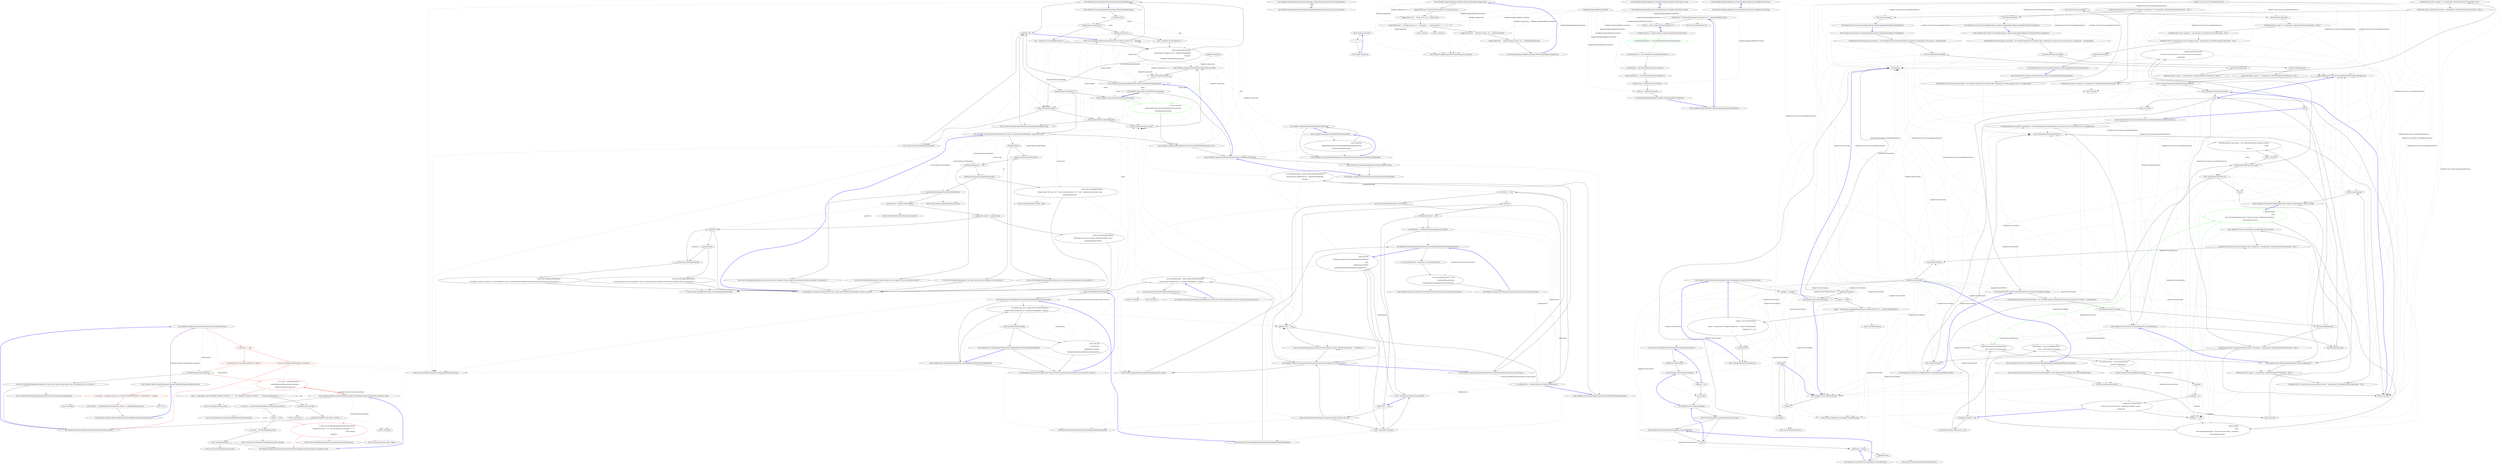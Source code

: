 digraph  {
n0 [cluster="HangFire.SqlServer.SqlServerObjectsInstaller.Install(SqlConnection)", label="Entry HangFire.SqlServer.SqlServerObjectsInstaller.Install(SqlConnection)", span="34-34"];
n1 [cluster="HangFire.SqlServer.SqlServerObjectsInstaller.Install(SqlConnection)", color=red, community=0, label="0: connection == null", span="36-36"];
n4 [cluster="HangFire.SqlServer.SqlServerObjectsInstaller.Install(SqlConnection)", label="!IsSqlEditionSupported(connection)", span="40-40"];
n8 [cluster="HangFire.SqlServer.SqlServerObjectsInstaller.Install(SqlConnection)", label="connection.Execute(script)", span="51-51"];
n2 [cluster="HangFire.SqlServer.SqlServerObjectsInstaller.Install(SqlConnection)", color=red, community=0, label="0: throw new ArgumentNullException(''connection'');", span="36-36"];
n3 [cluster="HangFire.SqlServer.SqlServerObjectsInstaller.Install(SqlConnection)", color=red, community=0, label="0: Log.Debug(''Start installing HangFire SQL objects...'')", span="38-38"];
n12 [cluster="Unk.Debug", label="Entry Unk.Debug", span=""];
n5 [cluster="HangFire.SqlServer.SqlServerObjectsInstaller.Install(SqlConnection)", label="throw new PlatformNotSupportedException(''The SQL Server edition of the target server is unsupported, e.g. SQL Azure.'');", span="42-42"];
n6 [cluster="HangFire.SqlServer.SqlServerObjectsInstaller.Install(SqlConnection)", color=red, community=0, label="1: var script = GetStringResource(\r\n                typeof(SqlServerObjectsInstaller).Assembly, \r\n                ''HangFire.SqlServer.Install.sql'')", span="45-47"];
n13 [cluster="HangFire.SqlServer.SqlServerObjectsInstaller.IsSqlEditionSupported(SqlConnection)", label="Entry HangFire.SqlServer.SqlServerObjectsInstaller.IsSqlEditionSupported(SqlConnection)", span="56-56"];
n7 [cluster="HangFire.SqlServer.SqlServerObjectsInstaller.Install(SqlConnection)", label="script = script.Replace(''SET @TARGET_SCHEMA_VERSION = 2;'', ''SET @TARGET_SCHEMA_VERSION = '' + RequiredSchemaVersion + '';'')", span="49-49"];
n15 [cluster="HangFire.SqlServer.SqlServerObjectsInstaller.GetStringResource(System.Reflection.Assembly, string)", label="Entry HangFire.SqlServer.SqlServerObjectsInstaller.GetStringResource(System.Reflection.Assembly, string)", span="62-62"];
n16 [cluster="string.Replace(string, string)", label="Entry string.Replace(string, string)", span="0-0"];
n9 [cluster="HangFire.SqlServer.SqlServerObjectsInstaller.Install(SqlConnection)", label="Log.Debug(''HangFire SQL objects installed.'')", span="53-53"];
n17 [cluster="Unk.Execute", label="Entry Unk.Execute", span=""];
n10 [cluster="HangFire.SqlServer.SqlServerObjectsInstaller.Install(SqlConnection)", label="Exit HangFire.SqlServer.SqlServerObjectsInstaller.Install(SqlConnection)", span="34-34"];
n14 [cluster="System.PlatformNotSupportedException.PlatformNotSupportedException(string)", label="Entry System.PlatformNotSupportedException.PlatformNotSupportedException(string)", span="0-0"];
n11 [cluster="System.ArgumentNullException.ArgumentNullException(string)", label="Entry System.ArgumentNullException.ArgumentNullException(string)", span="0-0"];
n18 [cluster="HangFire.SqlServer.SqlServerObjectsInstaller.IsSqlEditionSupported(SqlConnection)", color=red, community=0, label="0: var edition = connection.Query<int>(''SELECT SERVERPROPERTY ( 'EngineEdition' )'').Single()", span="58-58"];
n19 [cluster="HangFire.SqlServer.SqlServerObjectsInstaller.IsSqlEditionSupported(SqlConnection)", label="return edition >= SqlEngineEdition.Standard && edition <= SqlEngineEdition.Express;", span="59-59"];
n21 [cluster="Unk.>", label="Entry Unk.>", span=""];
n22 [cluster="Unk.Single", label="Entry Unk.Single", span=""];
n20 [cluster="HangFire.SqlServer.SqlServerObjectsInstaller.IsSqlEditionSupported(SqlConnection)", label="Exit HangFire.SqlServer.SqlServerObjectsInstaller.IsSqlEditionSupported(SqlConnection)", span="56-56"];
n23 [cluster="HangFire.SqlServer.SqlServerObjectsInstaller.GetStringResource(System.Reflection.Assembly, string)", label="var stream = assembly.GetManifestResourceStream(resourceName)", span="64-64"];
n25 [cluster="HangFire.SqlServer.SqlServerObjectsInstaller.GetStringResource(System.Reflection.Assembly, string)", color=red, community=0, label="0: throw new InvalidOperationException(String.Format(\r\n                        ''Requested resource `{0}` was not found in the assembly `{1}`.'',\r\n                        resourceName,\r\n                        assembly));", span="68-71"];
n24 [cluster="HangFire.SqlServer.SqlServerObjectsInstaller.GetStringResource(System.Reflection.Assembly, string)", label="stream == null", span="66-66"];
n29 [cluster="System.Reflection.Assembly.GetManifestResourceStream(string)", label="Entry System.Reflection.Assembly.GetManifestResourceStream(string)", span="0-0"];
n26 [cluster="HangFire.SqlServer.SqlServerObjectsInstaller.GetStringResource(System.Reflection.Assembly, string)", label="var reader = new StreamReader(stream)", span="74-74"];
n27 [cluster="HangFire.SqlServer.SqlServerObjectsInstaller.GetStringResource(System.Reflection.Assembly, string)", label="return reader.ReadToEnd();", span="76-76"];
n32 [cluster="System.IO.StreamReader.StreamReader(System.IO.Stream)", label="Entry System.IO.StreamReader.StreamReader(System.IO.Stream)", span="0-0"];
n28 [cluster="HangFire.SqlServer.SqlServerObjectsInstaller.GetStringResource(System.Reflection.Assembly, string)", label="Exit HangFire.SqlServer.SqlServerObjectsInstaller.GetStringResource(System.Reflection.Assembly, string)", span="62-62"];
n30 [cluster="System.InvalidOperationException.InvalidOperationException(string)", label="Entry System.InvalidOperationException.InvalidOperationException(string)", span="0-0"];
n31 [cluster="string.Format(string, object, object)", label="Entry string.Format(string, object, object)", span="0-0"];
n33 [cluster="System.IO.StreamReader.ReadToEnd()", label="Entry System.IO.StreamReader.ReadToEnd()", span="0-0"];
m0_0 [cluster="Hangfire.BackgroundJobClientException.BackgroundJobClientException(string, System.Exception)", file="BackgroundJobClientException.cs", label="Entry Hangfire.BackgroundJobClientException.BackgroundJobClientException(string, System.Exception)", span="23-23"];
m0_1 [cluster="Hangfire.BackgroundJobClientException.BackgroundJobClientException(string, System.Exception)", file="BackgroundJobClientException.cs", label="Exit Hangfire.BackgroundJobClientException.BackgroundJobClientException(string, System.Exception)", span="23-23"];
m3_12 [cluster="Hangfire.BackgroundJobServerOptions.WriteToLog(Hangfire.Logging.ILog)", file="BackgroundJobServerOptions.cs", label="Entry Hangfire.BackgroundJobServerOptions.WriteToLog(Hangfire.Logging.ILog)", span="86-86"];
m3_14 [cluster="Hangfire.BackgroundJobServerOptions.WriteToLog(Hangfire.Logging.ILog)", file="BackgroundJobServerOptions.cs", label="logger.InfoFormat(''    Worker count: {0}.'', WorkerCount)", span="89-89"];
m3_15 [cluster="Hangfire.BackgroundJobServerOptions.WriteToLog(Hangfire.Logging.ILog)", file="BackgroundJobServerOptions.cs", label="logger.InfoFormat(''    Listening queues: {0}.'', String.Join('', '', Queues.Select(x => ''''' + x + ''''')))", span="90-90"];
m3_16 [cluster="Hangfire.BackgroundJobServerOptions.WriteToLog(Hangfire.Logging.ILog)", file="BackgroundJobServerOptions.cs", label="logger.InfoFormat(''    Shutdown timeout: {0}.'', ShutdownTimeout)", span="91-91"];
m3_17 [cluster="Hangfire.BackgroundJobServerOptions.WriteToLog(Hangfire.Logging.ILog)", file="BackgroundJobServerOptions.cs", label="logger.InfoFormat(''    Schedule polling interval: {0}.'', SchedulePollingInterval)", span="92-92"];
m3_13 [cluster="Hangfire.BackgroundJobServerOptions.WriteToLog(Hangfire.Logging.ILog)", file="BackgroundJobServerOptions.cs", label="logger.InfoFormat(''Using the following options for Hangfire Server:'')", span="88-88"];
m3_18 [cluster="Hangfire.BackgroundJobServerOptions.WriteToLog(Hangfire.Logging.ILog)", file="BackgroundJobServerOptions.cs", label="Exit Hangfire.BackgroundJobServerOptions.WriteToLog(Hangfire.Logging.ILog)", span="86-86"];
m3_0 [cluster="Hangfire.BackgroundJobServerOptions.BackgroundJobServerOptions()", file="BackgroundJobServerOptions.cs", label="Entry Hangfire.BackgroundJobServerOptions.BackgroundJobServerOptions()", span="34-34"];
m3_1 [cluster="Hangfire.BackgroundJobServerOptions.BackgroundJobServerOptions()", file="BackgroundJobServerOptions.cs", label="WorkerCount = Math.Min(Environment.ProcessorCount * 5, MaxDefaultWorkerCount)", span="36-36"];
m3_11 [cluster="System.Math.Min(int, int)", file="BackgroundJobServerOptions.cs", label="Entry System.Math.Min(int, int)", span="0-0"];
m3_19 [cluster="Hangfire.Logging.ILog.InfoFormat(string, params object[])", file="BackgroundJobServerOptions.cs", label="Entry Hangfire.Logging.ILog.InfoFormat(string, params object[])", span="210-210"];
m3_2 [cluster="Hangfire.BackgroundJobServerOptions.BackgroundJobServerOptions()", file="BackgroundJobServerOptions.cs", label="Queues = new[] { EnqueuedState.DefaultQueue }", span="37-37"];
m3_3 [cluster="Hangfire.BackgroundJobServerOptions.BackgroundJobServerOptions()", file="BackgroundJobServerOptions.cs", label="ShutdownTimeout = BackgroundProcessingServer.DefaultShutdownTimeout", span="38-38"];
m3_21 [cluster="Unk.Join", file="BackgroundJobServerOptions.cs", label="Entry Unk.Join", span=""];
m3_4 [cluster="Hangfire.BackgroundJobServerOptions.BackgroundJobServerOptions()", color=green, community=0, file="BackgroundJobServerOptions.cs", label="0: SchedulePollingInterval = DelayedJobScheduler.DefaultPollingInterval", span="39-39"];
m3_5 [cluster="Hangfire.BackgroundJobServerOptions.BackgroundJobServerOptions()", file="BackgroundJobServerOptions.cs", label="HeartbeatInterval = ServerHeartbeat.DefaultHeartbeatInterval", span="40-40"];
m3_6 [cluster="Hangfire.BackgroundJobServerOptions.BackgroundJobServerOptions()", file="BackgroundJobServerOptions.cs", label="ServerTimeout = ServerWatchdog.DefaultServerTimeout", span="41-41"];
m3_7 [cluster="Hangfire.BackgroundJobServerOptions.BackgroundJobServerOptions()", file="BackgroundJobServerOptions.cs", label="ServerCheckInterval = ServerWatchdog.DefaultCheckInterval", span="42-42"];
m3_8 [cluster="Hangfire.BackgroundJobServerOptions.BackgroundJobServerOptions()", file="BackgroundJobServerOptions.cs", label="FilterProvider = JobFilterProviders.Providers", span="44-44"];
m3_9 [cluster="Hangfire.BackgroundJobServerOptions.BackgroundJobServerOptions()", file="BackgroundJobServerOptions.cs", label="Activator = JobActivator.Current", span="45-45"];
m3_10 [cluster="Hangfire.BackgroundJobServerOptions.BackgroundJobServerOptions()", file="BackgroundJobServerOptions.cs", label="Exit Hangfire.BackgroundJobServerOptions.BackgroundJobServerOptions()", span="34-34"];
m3_22 [cluster="lambda expression", file="BackgroundJobServerOptions.cs", label="Entry lambda expression", span="90-90"];
m3_23 [cluster="lambda expression", file="BackgroundJobServerOptions.cs", label="''''' + x + '''''", span="90-90"];
m3_24 [cluster="lambda expression", file="BackgroundJobServerOptions.cs", label="Exit lambda expression", span="90-90"];
m3_20 [cluster="Unk.Select", file="BackgroundJobServerOptions.cs", label="Entry Unk.Select", span=""];
m3_25 [file="BackgroundJobServerOptions.cs", label="Hangfire.BackgroundJobServerOptions", span=""];
m4_2 [cluster="Hangfire.IBackgroundJobClient.ChangeState(string, Hangfire.States.IState, string)", file="IBackgroundJobClient.cs", label="Entry Hangfire.IBackgroundJobClient.ChangeState(string, Hangfire.States.IState, string)", span="63-63"];
m4_3 [cluster="Hangfire.IBackgroundJobClient.ChangeState(string, Hangfire.States.IState, string)", file="IBackgroundJobClient.cs", label="Exit Hangfire.IBackgroundJobClient.ChangeState(string, Hangfire.States.IState, string)", span="63-63"];
m4_0 [cluster="Hangfire.IBackgroundJobClient.Create(Hangfire.Common.Job, Hangfire.States.IState)", file="IBackgroundJobClient.cs", label="Entry Hangfire.IBackgroundJobClient.Create(Hangfire.Common.Job, Hangfire.States.IState)", span="50-50"];
m4_1 [cluster="Hangfire.IBackgroundJobClient.Create(Hangfire.Common.Job, Hangfire.States.IState)", file="IBackgroundJobClient.cs", label="Exit Hangfire.IBackgroundJobClient.Create(Hangfire.Common.Job, Hangfire.States.IState)", span="50-50"];
m5_52 [cluster="HangFire.Tests.DequeuedJobsWatcherSteps.ThenTheJobHasTheFetchedFlagSet()", file="Job.cs", label="var fetchedTimestamp = Redis.Client.GetValueFromHash(\r\n                String.Format(''hangfire:job:{0}'', JobSteps.DefaultJobId), ''Fetched'')", span="82-83"];
m5_84 [cluster="Hangfire.Common.Job.GetExpressionValues(System.Collections.Generic.IEnumerable<System.Linq.Expressions.Expression>)", file="Job.cs", label="return expressions.Select(GetExpressionValue).ToArray();", span="364-364"];
m5_85 [cluster="Hangfire.Common.Job.GetExpressionValues(System.Collections.Generic.IEnumerable<System.Linq.Expressions.Expression>)", file="Job.cs", label="Exit Hangfire.Common.Job.GetExpressionValues(System.Collections.Generic.IEnumerable<System.Linq.Expressions.Expression>)", span="362-362"];
m5_40 [cluster="Hangfire.Common.Job.FromExpression(System.Linq.Expressions.Expression<System.Action>)", file="Job.cs", label="callExpression.Object != null", span="239-239"];
m5_82 [cluster="string.Format(string, object, object)", file="Job.cs", label="Entry string.Format(string, object, object)", span="0-0"];
m5_41 [cluster="Hangfire.Common.Job.FromExpression(System.Linq.Expressions.Expression<System.Action>)", file="Job.cs", label="var objectValue = GetExpressionValue(callExpression.Object)", span="241-241"];
m5_6 [cluster="HangFire.Tests.DequeuedJobsWatcherSteps.ItWasCheckedAAgo(string)", file="Job.cs", label="throw new InvalidOperationException(String.Format(''Unknown period '{0}'.'', timeAgo));", span="15-15"];
m5_14 [cluster="HangFire.JobHelper.ToStringTimestamp(System.DateTime)", file="Job.cs", label="Entry HangFire.JobHelper.ToStringTimestamp(System.DateTime)", span="55-55"];
m5_15 [cluster="Unk.SetEntryInHash", file="Job.cs", label="Entry Unk.SetEntryInHash", span=""];
m5_16 [cluster="HangFire.Tests.DequeuedJobsWatcherSteps.GivenItWasFetchedAAgo(string)", file="Job.cs", label="Entry HangFire.Tests.DequeuedJobsWatcherSteps.GivenItWasFetchedAAgo(string)", span="24-24"];
m5_13 [cluster="string.Format(string, object)", file="Job.cs", label="Entry string.Format(string, object)", span="0-0"];
m5_7 [cluster="HangFire.Tests.DequeuedJobsWatcherSteps.ItWasCheckedAAgo(string)", file="Job.cs", label="Redis.Client.SetEntryInHash(\r\n                String.Format(''hangfire:job:{0}'', JobSteps.DefaultJobId),\r\n                ''Checked'',\r\n                JobHelper.ToStringTimestamp(time))", span="17-20"];
m5_9 [cluster="string.Equals(string)", file="Job.cs", label="Entry string.Equals(string)", span="0-0"];
m5_11 [cluster="System.DateTime.AddDays(double)", file="Job.cs", label="Entry System.DateTime.AddDays(double)", span="0-0"];
m5_8 [cluster="HangFire.Tests.DequeuedJobsWatcherSteps.ItWasCheckedAAgo(string)", file="Job.cs", label="Exit HangFire.Tests.DequeuedJobsWatcherSteps.ItWasCheckedAAgo(string)", span="10-10"];
m5_10 [cluster="System.DateTime.AddMilliseconds(double)", file="Job.cs", label="Entry System.DateTime.AddMilliseconds(double)", span="0-0"];
m5_12 [cluster="System.InvalidOperationException.InvalidOperationException(string)", file="Job.cs", label="Entry System.InvalidOperationException.InvalidOperationException(string)", span="0-0"];
m5_17 [cluster="HangFire.Tests.DequeuedJobsWatcherSteps.GivenItWasFetchedAAgo(string)", file="Job.cs", label="DateTime time", span="26-26"];
m5_39 [cluster="Hangfire.Common.Job.FromExpression(System.Linq.Expressions.Expression<System.Action>)", file="Job.cs", label="Type type", span="237-237"];
m5_91 [cluster="Hangfire.Common.CachedExpressionCompiler.Evaluate(System.Linq.Expressions.Expression)", file="Job.cs", label="Entry Hangfire.Common.CachedExpressionCompiler.Evaluate(System.Linq.Expressions.Expression)", span="25-25"];
m5_32 [cluster="HangFire.Tests.DequeuedJobsWatcherSteps.ThenItMarksTheJobAsChecked()", file="Job.cs", label="var checkedTimestamp = Redis.Client.GetValueFromHash(\r\n                String.Format(''hangfire:job:{0}'', JobSteps.DefaultJobId),\r\n                ''Checked'')", span="49-51"];
m5_81 [cluster="System.Type.IsAssignableFrom(System.Type)", file="Job.cs", label="Entry System.Type.IsAssignableFrom(System.Type)", span="0-0"];
m5_51 [cluster="HangFire.Tests.DequeuedJobsWatcherSteps.ThenTheJobHasTheFetchedFlagSet()", file="Job.cs", label="Entry HangFire.Tests.DequeuedJobsWatcherSteps.ThenTheJobHasTheFetchedFlagSet()", span="80-80"];
m5_23 [cluster="Hangfire.Common.ReflectedAttributeCache.GetTypeFilterAttributes(System.Type)", file="Job.cs", label="Entry Hangfire.Common.ReflectedAttributeCache.GetTypeFilterAttributes(System.Type)", span="33-33"];
m5_18 [cluster="HangFire.Tests.DequeuedJobsWatcherSteps.GivenItWasFetchedAAgo(string)", file="Job.cs", label="timeAgo.Equals(''millisecond'')", span="27-27"];
m5_20 [cluster="Hangfire.Common.Job.GetTypeFilterAttributes(bool)", file="Job.cs", label="Entry Hangfire.Common.Job.GetTypeFilterAttributes(bool)", span="178-178"];
m5_22 [cluster="Hangfire.Common.Job.GetTypeFilterAttributes(bool)", file="Job.cs", label="Exit Hangfire.Common.Job.GetTypeFilterAttributes(bool)", span="178-178"];
m5_19 [cluster="Hangfire.Common.Job.Validate(System.Type, string, System.Reflection.MethodInfo, string, int, string)", file="Job.cs", label="Entry Hangfire.Common.Job.Validate(System.Type, string, System.Reflection.MethodInfo, string, int, string)", span="297-297"];
m5_21 [cluster="Hangfire.Common.Job.GetTypeFilterAttributes(bool)", color=green, community=0, file="Job.cs", label="0: return useCache\r\n                ? ReflectedAttributeCache.GetTypeFilterAttributes(Type)\r\n                : GetFilterAttributes(Type);", span="180-182"];
m5_24 [cluster="Hangfire.Common.Job.GetFilterAttributes(System.Reflection.MemberInfo)", file="Job.cs", label="Entry Hangfire.Common.Job.GetFilterAttributes(System.Reflection.MemberInfo)", span="192-192"];
m5_53 [cluster="HangFire.Tests.DequeuedJobsWatcherSteps.ThenTheJobHasTheFetchedFlagSet()", file="Job.cs", label="Assert.IsNotNull(fetchedTimestamp)", span="85-85"];
m5_59 [cluster="Hangfire.Common.Job.FromExpression<TType>(System.Linq.Expressions.Expression<System.Action<TType>>)", file="Job.cs", label="return new Job(\r\n                typeof(TType),\r\n                callExpression.Method,\r\n                GetExpressionValues(callExpression.Arguments));", span="291-294"];
m5_56 [cluster="HangFire.Tests.DequeuedJobsWatcherSteps.ThenTheJobDoesNotHaveTheFetchedFlagSet()", file="Job.cs", label="var fetchedTimestamp = Redis.Client.GetValueFromHash(\r\n                String.Format(''hangfire:job:{0}'', JobSteps.DefaultJobId), ''Fetched'')", span="91-92"];
m5_57 [cluster="HangFire.Tests.DequeuedJobsWatcherSteps.ThenTheJobDoesNotHaveTheFetchedFlagSet()", file="Job.cs", label="Assert.IsNull(fetchedTimestamp)", span="94-94"];
m5_54 [cluster="HangFire.Tests.DequeuedJobsWatcherSteps.ThenTheJobHasTheFetchedFlagSet()", file="Job.cs", label="Exit HangFire.Tests.DequeuedJobsWatcherSteps.ThenTheJobHasTheFetchedFlagSet()", span="80-80"];
m5_58 [cluster="HangFire.Tests.DequeuedJobsWatcherSteps.ThenTheJobDoesNotHaveTheFetchedFlagSet()", file="Job.cs", label="Exit HangFire.Tests.DequeuedJobsWatcherSteps.ThenTheJobDoesNotHaveTheFetchedFlagSet()", span="89-89"];
m5_55 [cluster="HangFire.Tests.DequeuedJobsWatcherSteps.ThenTheJobDoesNotHaveTheFetchedFlagSet()", file="Job.cs", label="Entry HangFire.Tests.DequeuedJobsWatcherSteps.ThenTheJobDoesNotHaveTheFetchedFlagSet()", span="89-89"];
m5_60 [cluster="Hangfire.Common.Job.FromExpression<TType>(System.Linq.Expressions.Expression<System.Action<TType>>)", file="Job.cs", label="Exit Hangfire.Common.Job.FromExpression<TType>(System.Linq.Expressions.Expression<System.Action<TType>>)", span="281-281"];
m5_31 [cluster="HangFire.Tests.DequeuedJobsWatcherSteps.ThenItMarksTheJobAsChecked()", file="Job.cs", label="Entry HangFire.Tests.DequeuedJobsWatcherSteps.ThenItMarksTheJobAsChecked()", span="47-47"];
m5_30 [cluster="Hangfire.Common.Job.GetFilterAttributes(System.Reflection.MemberInfo)", file="Job.cs", label="Exit Hangfire.Common.Job.GetFilterAttributes(System.Reflection.MemberInfo)", span="192-192"];
m5_0 [cluster="HangFire.Tests.DequeuedJobsWatcherSteps.ItWasCheckedAAgo(string)", file="Job.cs", label="Entry HangFire.Tests.DequeuedJobsWatcherSteps.ItWasCheckedAAgo(string)", span="10-10"];
m5_1 [cluster="HangFire.Tests.DequeuedJobsWatcherSteps.ItWasCheckedAAgo(string)", file="Job.cs", label="DateTime time", span="12-12"];
m5_2 [cluster="HangFire.Tests.DequeuedJobsWatcherSteps.ItWasCheckedAAgo(string)", file="Job.cs", label="timeAgo.Equals(''millisecond'')", span="13-13"];
m5_4 [cluster="HangFire.Tests.DequeuedJobsWatcherSteps.ItWasCheckedAAgo(string)", file="Job.cs", label="timeAgo.Equals(''day'')", span="14-14"];
m5_3 [cluster="HangFire.Tests.DequeuedJobsWatcherSteps.ItWasCheckedAAgo(string)", file="Job.cs", label="time = DateTime.UtcNow.AddMilliseconds(-1)", span="13-13"];
m5_5 [cluster="HangFire.Tests.DequeuedJobsWatcherSteps.ItWasCheckedAAgo(string)", file="Job.cs", label="time = DateTime.UtcNow.AddDays(-1)", span="14-14"];
m5_49 [cluster="HangFire.Tests.DequeuedJobsWatcherSteps.ThenTheJobDoesNotHaveTheCheckedFlagSet()", file="Job.cs", label="Exit HangFire.Tests.DequeuedJobsWatcherSteps.ThenTheJobDoesNotHaveTheCheckedFlagSet()", span="70-70"];
m5_88 [cluster="Hangfire.Common.Job.GetExpressionValue(System.Linq.Expressions.Expression)", file="Job.cs", label="var constantExpression = expression as ConstantExpression", span="369-369"];
m5_89 [cluster="Hangfire.Common.Job.GetExpressionValue(System.Linq.Expressions.Expression)", file="Job.cs", label="return constantExpression != null\r\n                ? constantExpression.Value\r\n                : CachedExpressionCompiler.Evaluate(expression);", span="371-373"];
m5_90 [cluster="Hangfire.Common.Job.GetExpressionValue(System.Linq.Expressions.Expression)", file="Job.cs", label="Exit Hangfire.Common.Job.GetExpressionValue(System.Linq.Expressions.Expression)", span="367-367"];
m5_50 [cluster="System.InvalidOperationException.InvalidOperationException(string)", file="Job.cs", label="Entry System.InvalidOperationException.InvalidOperationException(string)", span="0-0"];
m5_87 [cluster="Unk.ToArray", file="Job.cs", label="Entry Unk.ToArray", span=""];
m5_25 [cluster="Hangfire.Common.Job.GetMethodFilterAttributes(bool)", file="Job.cs", label="Entry Hangfire.Common.Job.GetMethodFilterAttributes(bool)", span="185-185"];
m5_26 [cluster="Hangfire.Common.Job.GetMethodFilterAttributes(bool)", file="Job.cs", label="return useCache\r\n                ? ReflectedAttributeCache.GetMethodFilterAttributes(Method)\r\n                : GetFilterAttributes(Method);", span="187-189"];
m5_27 [cluster="Hangfire.Common.Job.GetMethodFilterAttributes(bool)", file="Job.cs", label="Exit Hangfire.Common.Job.GetMethodFilterAttributes(bool)", span="185-185"];
m5_28 [cluster="Hangfire.Common.ReflectedAttributeCache.GetMethodFilterAttributes(System.Reflection.MethodInfo)", file="Job.cs", label="Entry Hangfire.Common.ReflectedAttributeCache.GetMethodFilterAttributes(System.Reflection.MethodInfo)", span="38-38"];
m5_80 [cluster="System.NotSupportedException.NotSupportedException(string)", file="Job.cs", label="Entry System.NotSupportedException.NotSupportedException(string)", span="0-0"];
m5_29 [cluster="HangFire.Server.DequeuedJobsWatcher.DequeuedJobsWatcher()", file="Job.cs", label="Entry HangFire.Server.DequeuedJobsWatcher.DequeuedJobsWatcher()", span="8-8"];
m5_38 [cluster="Hangfire.Common.Job.FromExpression(System.Linq.Expressions.Expression<System.Action>)", file="Job.cs", label="throw new ArgumentException(''Expression body should be of type `MethodCallExpression`'', ''methodCall'');", span="234-234"];
m5_86 [cluster="Unk.Select", file="Job.cs", label="Entry Unk.Select", span=""];
m5_46 [cluster="Hangfire.Common.Job.FromExpression(System.Linq.Expressions.Expression<System.Action>)", file="Job.cs", label="return new Job(\r\n                // ReSharper disable once AssignNullToNotNullAttribute\r\n                type,\r\n                callExpression.Method,\r\n                GetExpressionValues(callExpression.Arguments));", span="254-258"];
m5_47 [cluster="Hangfire.Common.Job.FromExpression(System.Linq.Expressions.Expression<System.Action>)", file="Job.cs", label="Exit Hangfire.Common.Job.FromExpression(System.Linq.Expressions.Expression<System.Action>)", span="227-227"];
m5_48 [cluster="System.ArgumentException.ArgumentException(string, string)", file="Job.cs", label="Entry System.ArgumentException.ArgumentException(string, string)", span="0-0"];
m5_37 [cluster="Hangfire.Common.Job.FromExpression(System.Linq.Expressions.Expression<System.Action>)", file="Job.cs", label="callExpression == null", span="232-232"];
m5_33 [cluster="Hangfire.Common.Job.FromExpression(System.Linq.Expressions.Expression<System.Action>)", file="Job.cs", label="Entry Hangfire.Common.Job.FromExpression(System.Linq.Expressions.Expression<System.Action>)", span="227-227"];
m5_34 [cluster="Hangfire.Common.Job.FromExpression(System.Linq.Expressions.Expression<System.Action>)", file="Job.cs", label="methodCall == null", span="229-229"];
m5_35 [cluster="Hangfire.Common.Job.FromExpression(System.Linq.Expressions.Expression<System.Action>)", file="Job.cs", label="throw new ArgumentNullException(''methodCall'');", span="229-229"];
m5_36 [cluster="Hangfire.Common.Job.FromExpression(System.Linq.Expressions.Expression<System.Action>)", file="Job.cs", label="var callExpression = methodCall.Body as MethodCallExpression", span="231-231"];
m5_42 [cluster="Hangfire.Common.Job.FromExpression(System.Linq.Expressions.Expression<System.Action>)", file="Job.cs", label="objectValue == null", span="242-242"];
m5_43 [cluster="Hangfire.Common.Job.FromExpression(System.Linq.Expressions.Expression<System.Action>)", file="Job.cs", label="throw new InvalidOperationException(''Expression object should be not null.'');", span="244-244"];
m5_44 [cluster="Hangfire.Common.Job.FromExpression(System.Linq.Expressions.Expression<System.Action>)", file="Job.cs", label="type = objectValue.GetType()", span="247-247"];
m5_45 [cluster="Hangfire.Common.Job.FromExpression(System.Linq.Expressions.Expression<System.Action>)", file="Job.cs", label="type = callExpression.Method.DeclaringType", span="251-251"];
m5_83 [cluster="System.Reflection.MethodBase.GetParameters()", file="Job.cs", label="Entry System.Reflection.MethodBase.GetParameters()", span="0-0"];
m5_61 [cluster="Hangfire.Common.Job.Validate(System.Type, string, System.Reflection.MethodInfo, string, int, string)", file="Job.cs", label="!method.IsPublic", span="306-306"];
m5_63 [cluster="Hangfire.Common.Job.Validate(System.Type, string, System.Reflection.MethodInfo, string, int, string)", file="Job.cs", label="method.ContainsGenericParameters", span="311-311"];
m5_65 [cluster="Hangfire.Common.Job.Validate(System.Type, string, System.Reflection.MethodInfo, string, int, string)", file="Job.cs", label="method.DeclaringType == null", span="316-316"];
m5_67 [cluster="Hangfire.Common.Job.Validate(System.Type, string, System.Reflection.MethodInfo, string, int, string)", file="Job.cs", label="!method.DeclaringType.IsAssignableFrom(type)", span="321-321"];
m5_68 [cluster="Hangfire.Common.Job.Validate(System.Type, string, System.Reflection.MethodInfo, string, int, string)", file="Job.cs", label="throw new ArgumentException(\r\n                    String.Format(''The type `{0}` must be derived from the `{1}` type.'', method.DeclaringType, type),\r\n                    typeParameterName);", span="323-325"];
m5_69 [cluster="Hangfire.Common.Job.Validate(System.Type, string, System.Reflection.MethodInfo, string, int, string)", file="Job.cs", label="typeof(Task).IsAssignableFrom(method.ReturnType)", span="328-328"];
m5_71 [cluster="Hangfire.Common.Job.Validate(System.Type, string, System.Reflection.MethodInfo, string, int, string)", file="Job.cs", label="var parameters = method.GetParameters()", span="333-333"];
m5_72 [cluster="Hangfire.Common.Job.Validate(System.Type, string, System.Reflection.MethodInfo, string, int, string)", file="Job.cs", label="parameters.Length != argumentCount", span="335-335"];
m5_73 [cluster="Hangfire.Common.Job.Validate(System.Type, string, System.Reflection.MethodInfo, string, int, string)", file="Job.cs", label="throw new ArgumentException(\r\n                    ''Argument count must be equal to method parameter count.'',\r\n                    argumentParameterName);", span="337-339"];
m5_62 [cluster="Hangfire.Common.Job.Validate(System.Type, string, System.Reflection.MethodInfo, string, int, string)", file="Job.cs", label="throw new NotSupportedException(''Only public methods can be invoked in the background.'');", span="308-308"];
m5_64 [cluster="Hangfire.Common.Job.Validate(System.Type, string, System.Reflection.MethodInfo, string, int, string)", file="Job.cs", label="throw new NotSupportedException(''Job method can not contain unassigned generic type parameters.'');", span="313-313"];
m5_66 [cluster="Hangfire.Common.Job.Validate(System.Type, string, System.Reflection.MethodInfo, string, int, string)", file="Job.cs", label="throw new NotSupportedException(''Global methods are not supported. Use class methods instead.'');", span="318-318"];
m5_70 [cluster="Hangfire.Common.Job.Validate(System.Type, string, System.Reflection.MethodInfo, string, int, string)", file="Job.cs", label="throw new NotSupportedException(''Async methods are not supported. Please make them synchronous before using them in background.'');", span="330-330"];
m5_74 [cluster="Hangfire.Common.Job.Validate(System.Type, string, System.Reflection.MethodInfo, string, int, string)", file="Job.cs", label=parameters, span="342-342"];
m5_76 [cluster="Hangfire.Common.Job.Validate(System.Type, string, System.Reflection.MethodInfo, string, int, string)", file="Job.cs", label="throw new NotSupportedException(\r\n                        ''Output parameters are not supported: there is no guarantee that specified method will be invoked inside the same process.'');", span="350-351"];
m5_78 [cluster="Hangfire.Common.Job.Validate(System.Type, string, System.Reflection.MethodInfo, string, int, string)", file="Job.cs", label="throw new NotSupportedException(\r\n                        ''Parameters, passed by reference, are not supported: there is no guarantee that specified method will be invoked inside the same process.'');", span="356-357"];
m5_77 [cluster="Hangfire.Common.Job.Validate(System.Type, string, System.Reflection.MethodInfo, string, int, string)", file="Job.cs", label="parameter.ParameterType.IsByRef", span="354-354"];
m5_75 [cluster="Hangfire.Common.Job.Validate(System.Type, string, System.Reflection.MethodInfo, string, int, string)", file="Job.cs", label="parameter.IsOut", span="348-348"];
m5_79 [cluster="Hangfire.Common.Job.Validate(System.Type, string, System.Reflection.MethodInfo, string, int, string)", file="Job.cs", label="Exit Hangfire.Common.Job.Validate(System.Type, string, System.Reflection.MethodInfo, string, int, string)", span="297-297"];
m5_92 [file="Job.cs", label="Hangfire.Common.Job", span=""];
m6_0 [cluster="HangFire.Server.Worker.Worker(HangFire.Server.JobManager, HangFire.Server.WorkerContext)", file="JobFacts.cs", label="Entry HangFire.Server.Worker.Worker(HangFire.Server.JobManager, HangFire.Server.WorkerContext)", span="32-32"];
m6_1 [cluster="HangFire.Server.Worker.Worker(HangFire.Server.JobManager, HangFire.Server.WorkerContext)", file="JobFacts.cs", label="_manager = manager", span="34-34"];
m6_2 [cluster="HangFire.Server.Worker.Worker(HangFire.Server.JobManager, HangFire.Server.WorkerContext)", file="JobFacts.cs", label="_context = context", span="35-35"];
m6_3 [cluster="HangFire.Server.Worker.Worker(HangFire.Server.JobManager, HangFire.Server.WorkerContext)", file="JobFacts.cs", label="Logger = LogManager.GetLogger(String.Format(''HangFire.Worker.{0}'', _context.WorkerNumber))", span="37-37"];
m6_4 [cluster="HangFire.Server.Worker.Worker(HangFire.Server.JobManager, HangFire.Server.WorkerContext)", file="JobFacts.cs", label="_thread = new Thread(DoWork)\r\n                {\r\n                    Name = String.Format(''HangFire.Worker.{0}'', _context.WorkerNumber),\r\n                    IsBackground = true\r\n                }", span="39-43"];
m6_25 [cluster="HangFire.Server.Worker.Dispose()", file="JobFacts.cs", label="_thread.Join()", span="88-88"];
m6_29 [cluster="Unk.CollectScenarioErrors", file="JobFacts.cs", label="Entry Unk.CollectScenarioErrors", span=""];
m6_47 [cluster="HangFire.Tests.States.SucceededStateFeature.ItShouldHaveTheCorrectPropertiesSet()", file="JobFacts.cs", label="this.FeatureBackground()", span="108-108"];
m6_74 [cluster="HangFire.Tests.States.SucceededStateFeature.AfterApplyingItShouldAddTheJobToTheSucceededList()", file="JobFacts.cs", label="this.ScenarioSetup(scenarioInfo)", span="168-168"];
m6_14 [cluster="HangFire.Server.Worker.SendStop()", file="JobFacts.cs", label="Exit HangFire.Server.Worker.SendStop()", span="47-47"];
m6_15 [cluster="System.Threading.CancellationTokenSource.Cancel()", file="JobFacts.cs", label="Entry System.Threading.CancellationTokenSource.Cancel()", span="0-0"];
m6_16 [cluster="HangFire.Server.Worker.Process(HangFire.Server.JobPayload)", file="JobFacts.cs", label="Entry HangFire.Server.Worker.Process(HangFire.Server.JobPayload)", span="71-71"];
m6_17 [cluster="HangFire.Server.Worker.Process(HangFire.Server.JobPayload)", file="JobFacts.cs", label=_jobLock, span="73-73"];
m6_21 [cluster="System.Threading.ManualResetEventSlim.Set()", file="JobFacts.cs", label="Entry System.Threading.ManualResetEventSlim.Set()", span="0-0"];
m6_18 [cluster="HangFire.Server.Worker.Process(HangFire.Server.JobPayload)", file="JobFacts.cs", label="_jobPayload = payload", span="75-75"];
m6_19 [cluster="HangFire.Server.Worker.Process(HangFire.Server.JobPayload)", file="JobFacts.cs", label="_jobIsReady.Set()", span="78-78"];
m6_20 [cluster="HangFire.Server.Worker.Process(HangFire.Server.JobPayload)", file="JobFacts.cs", label="Exit HangFire.Server.Worker.Process(HangFire.Server.JobPayload)", span="71-71"];
m6_48 [cluster="HangFire.Tests.States.SucceededStateFeature.ItShouldHaveTheCorrectPropertiesSet()", file="JobFacts.cs", label="TechTalk.SpecFlow.Table table1 = new TechTalk.SpecFlow.Table(new string[] {\r\n                        ''Name'',\r\n                        ''Value''})", span="110-112"];
m6_10 [cluster="HangFire.Tests.States.SucceededStateFeature.FeatureTearDown()", file="JobFacts.cs", label="testRunner.OnFeatureEnd()", span="41-41"];
m6_30 [cluster="HangFire.Tests.States.SucceededStateFeature.FeatureBackground()", file="JobFacts.cs", label="Entry HangFire.Tests.States.SucceededStateFeature.FeatureBackground()", span="71-71"];
m6_26 [cluster="HangFire.Server.Worker.Dispose()", file="JobFacts.cs", label="_cts.Dispose()", span="90-90"];
m6_27 [cluster="HangFire.Server.Worker.Dispose()", file="JobFacts.cs", label="_jobIsReady.Dispose()", span="91-91"];
m6_28 [cluster="HangFire.Server.Worker.Dispose()", file="JobFacts.cs", label="Exit HangFire.Server.Worker.Dispose()", span="81-81"];
m6_7 [cluster="System.Globalization.CultureInfo.CultureInfo(string)", file="JobFacts.cs", label="Entry System.Globalization.CultureInfo.CultureInfo(string)", span="0-0"];
m6_89 [cluster="Unk.And", file="JobFacts.cs", label="Entry Unk.And", span=""];
m6_99 [cluster="HangFire.Tests.States.SucceededStateFeature.AfterUnapplyingItShouldRemoveTheJobFromTheSucceededList()", file="JobFacts.cs", label="Entry HangFire.Tests.States.SucceededStateFeature.AfterUnapplyingItShouldRemoveTheJobFromTheSucceededList()", span="225-225"];
m6_100 [cluster="HangFire.Tests.States.SucceededStateFeature.AfterUnapplyingItShouldRemoveTheJobFromTheSucceededList()", file="JobFacts.cs", label="TechTalk.SpecFlow.ScenarioInfo scenarioInfo = new TechTalk.SpecFlow.ScenarioInfo(''After unapplying it should remove the job from the succeeded list'', ((string[])(null)))", span="227-227"];
m6_101 [cluster="HangFire.Tests.States.SucceededStateFeature.AfterUnapplyingItShouldRemoveTheJobFromTheSucceededList()", file="JobFacts.cs", label="this.ScenarioSetup(scenarioInfo)", span="229-229"];
m6_102 [cluster="HangFire.Tests.States.SucceededStateFeature.AfterUnapplyingItShouldRemoveTheJobFromTheSucceededList()", file="JobFacts.cs", label="this.FeatureBackground()", span="231-231"];
m6_103 [cluster="HangFire.Tests.States.SucceededStateFeature.AfterUnapplyingItShouldRemoveTheJobFromTheSucceededList()", file="JobFacts.cs", label="testRunner.When(''I apply it'', ((string)(null)), ((TechTalk.SpecFlow.Table)(null)), ''When '')", span="233-233"];
m6_104 [cluster="HangFire.Tests.States.SucceededStateFeature.AfterUnapplyingItShouldRemoveTheJobFromTheSucceededList()", file="JobFacts.cs", label="testRunner.And(''after I unapply it'', ((string)(null)), ((TechTalk.SpecFlow.Table)(null)), ''And '')", span="235-235"];
m6_105 [cluster="HangFire.Tests.States.SucceededStateFeature.AfterUnapplyingItShouldRemoveTheJobFromTheSucceededList()", file="JobFacts.cs", label="testRunner.Then(''the job should be removed from the succeeded list'', ((string)(null)), ((TechTalk.SpecFlow.Table)(null)), ''Then '')", span="237-237"];
m6_106 [cluster="HangFire.Tests.States.SucceededStateFeature.AfterUnapplyingItShouldRemoveTheJobFromTheSucceededList()", file="JobFacts.cs", label="this.ScenarioCleanup()", span="239-239"];
m6_107 [cluster="HangFire.Tests.States.SucceededStateFeature.AfterUnapplyingItShouldRemoveTheJobFromTheSucceededList()", file="JobFacts.cs", label="Exit HangFire.Tests.States.SucceededStateFeature.AfterUnapplyingItShouldRemoveTheJobFromTheSucceededList()", span="225-225"];
m6_44 [cluster="HangFire.Tests.States.SucceededStateFeature.ItShouldHaveTheCorrectPropertiesSet()", file="JobFacts.cs", label="Entry HangFire.Tests.States.SucceededStateFeature.ItShouldHaveTheCorrectPropertiesSet()", span="102-102"];
m6_5 [cluster="HangFire.Server.Worker.Worker(HangFire.Server.JobManager, HangFire.Server.WorkerContext)", file="JobFacts.cs", label="_thread.Start()", span="44-44"];
m6_9 [cluster="System.Threading.Thread.Thread(System.Threading.ThreadStart)", file="JobFacts.cs", label="Entry System.Threading.Thread.Thread(System.Threading.ThreadStart)", span="0-0"];
m6_11 [cluster="HangFire.Server.Worker.SendStop()", file="JobFacts.cs", label="Entry HangFire.Server.Worker.SendStop()", span="47-47"];
m6_12 [cluster="HangFire.Server.Worker.SendStop()", file="JobFacts.cs", label="_stopSent = true", span="49-49"];
m6_6 [cluster="TechTalk.SpecFlow.FeatureInfo.cstr", file="JobFacts.cs", label="Entry TechTalk.SpecFlow.FeatureInfo.cstr", span=""];
m6_31 [cluster="System.Threading.ManualResetEventSlim.Dispose()", file="JobFacts.cs", label="Entry System.Threading.ManualResetEventSlim.Dispose()", span="0-0"];
m6_32 [cluster="HangFire.Server.Worker.DoWork()", file="JobFacts.cs", label="Entry HangFire.Server.Worker.DoWork()", span="95-95"];
m6_33 [cluster="HangFire.Server.Worker.DoWork()", file="JobFacts.cs", label=true, span="99-99"];
m6_8 [cluster="Unk.OnFeatureStart", file="JobFacts.cs", label="Entry Unk.OnFeatureStart", span=""];
m6_45 [cluster="HangFire.Tests.States.SucceededStateFeature.ItShouldHaveTheCorrectPropertiesSet()", file="JobFacts.cs", label="TechTalk.SpecFlow.ScenarioInfo scenarioInfo = new TechTalk.SpecFlow.ScenarioInfo(''It should have the correct properties set'', ((string[])(null)))", span="104-104"];
m6_34 [cluster="Unk.Given", file="JobFacts.cs", label="Entry Unk.Given", span=""];
m6_35 [cluster="HangFire.Tests.States.SucceededStateFeature.StateNameShouldBeSucceeded()", file="JobFacts.cs", label="Entry HangFire.Tests.States.SucceededStateFeature.StateNameShouldBeSucceeded()", span="85-85"];
m6_36 [cluster="HangFire.Tests.States.SucceededStateFeature.StateNameShouldBeSucceeded()", file="JobFacts.cs", label="TechTalk.SpecFlow.ScenarioInfo scenarioInfo = new TechTalk.SpecFlow.ScenarioInfo(''State name should be \'Succeeded\''', ((string[])(null)))", span="87-87"];
m6_37 [cluster="HangFire.Tests.States.SucceededStateFeature.StateNameShouldBeSucceeded()", file="JobFacts.cs", label="this.ScenarioSetup(scenarioInfo)", span="89-89"];
m6_38 [cluster="HangFire.Tests.States.SucceededStateFeature.StateNameShouldBeSucceeded()", file="JobFacts.cs", label="this.FeatureBackground()", span="91-91"];
m6_41 [cluster="HangFire.Tests.States.SucceededStateFeature.StateNameShouldBeSucceeded()", file="JobFacts.cs", label="Exit HangFire.Tests.States.SucceededStateFeature.StateNameShouldBeSucceeded()", span="85-85"];
m6_42 [cluster="TechTalk.SpecFlow.ScenarioInfo.cstr", file="JobFacts.cs", label="Entry TechTalk.SpecFlow.ScenarioInfo.cstr", span=""];
m6_40 [cluster="HangFire.Tests.States.SucceededStateFeature.StateNameShouldBeSucceeded()", file="JobFacts.cs", label="this.ScenarioCleanup()", span="95-95"];
m6_39 [cluster="HangFire.Tests.States.SucceededStateFeature.StateNameShouldBeSucceeded()", file="JobFacts.cs", label="testRunner.Then(''the state name should be equal to \'Succeeded\''', ((string)(null)), ((TechTalk.SpecFlow.Table)(null)), ''Then '')", span="93-93"];
m6_43 [cluster="Unk.Then", file="JobFacts.cs", label="Entry Unk.Then", span=""];
m6_77 [cluster="HangFire.Tests.States.SucceededStateFeature.AfterApplyingItShouldAddTheJobToTheSucceededList()", file="JobFacts.cs", label="testRunner.Then(''the job should be added to the succeeded list'', ((string)(null)), ((TechTalk.SpecFlow.Table)(null)), ''Then '')", span="174-174"];
m6_72 [cluster="HangFire.Tests.States.SucceededStateFeature.AfterApplyingItShouldAddTheJobToTheSucceededList()", file="JobFacts.cs", label="Entry HangFire.Tests.States.SucceededStateFeature.AfterApplyingItShouldAddTheJobToTheSucceededList()", span="164-164"];
m6_78 [cluster="HangFire.Tests.States.SucceededStateFeature.AfterApplyingItShouldAddTheJobToTheSucceededList()", file="JobFacts.cs", label="this.ScenarioCleanup()", span="176-176"];
m6_13 [cluster="HangFire.Server.Worker.SendStop()", file="JobFacts.cs", label="_cts.Cancel()", span="50-50"];
m6_46 [cluster="HangFire.Server.Worker.PerformJob(HangFire.Server.JobPayload)", file="JobFacts.cs", label="Entry HangFire.Server.Worker.PerformJob(HangFire.Server.JobPayload)", span="125-125"];
m6_49 [cluster="Unk.Fatal", file="JobFacts.cs", label="Entry Unk.Fatal", span=""];
m6_50 [cluster="HangFire.Server.Worker.PerformJob(HangFire.Server.JobPayload)", file="JobFacts.cs", label="String.IsNullOrEmpty(payload.Type)", span="127-127"];
m6_51 [cluster="HangFire.Server.Worker.PerformJob(HangFire.Server.JobPayload)", file="JobFacts.cs", label="Logger.Warn(String.Format(\r\n                    ''Could not process the job '{0}': it does not exist in the storage.'',\r\n                    payload.Id))", span="129-131"];
m6_52 [cluster="HangFire.Server.Worker.PerformJob(HangFire.Server.JobPayload)", file="JobFacts.cs", label="return;", span="133-133"];
m6_73 [cluster="HangFire.Filters.PerformContext.PerformContext(HangFire.Server.WorkerContext, HangFire.Server.ServerJobDescriptor)", file="JobFacts.cs", label="Entry HangFire.Filters.PerformContext.PerformContext(HangFire.Server.WorkerContext, HangFire.Server.ServerJobDescriptor)", span="13-13"];
m6_75 [cluster="Unk.Error", file="JobFacts.cs", label="Entry Unk.Error", span=""];
m6_76 [cluster="HangFire.States.SucceededState.SucceededState(string, string)", file="JobFacts.cs", label="Entry HangFire.States.SucceededState.SucceededState(string, string)", span="12-12"];
m6_79 [cluster="HangFire.Tests.States.SucceededStateFeature.AfterApplyingItShouldAddTheJobToTheSucceededList()", file="JobFacts.cs", label="HangFire.Server.Worker", span=""];
m6_70 [cluster="HangFire.Tests.States.SucceededStateFeature.AfterApplyingItShouldChangeTheStats()", file="JobFacts.cs", label="this.ScenarioCleanup()", span="157-157"];
m6_63 [cluster="HangFire.Server.Worker.PerformJob(HangFire.Server.JobPayload)", file="JobFacts.cs", label="exception == null", span="178-178"];
m6_80 [cluster="HangFire.Tests.States.SucceededStateFeature.AfterUnapplyingItShouldPersistTheJobData()", file="JobFacts.cs", label="Entry HangFire.Tests.States.SucceededStateFeature.AfterUnapplyingItShouldPersistTheJobData()", span="183-183"];
m6_81 [cluster="HangFire.Tests.States.SucceededStateFeature.AfterUnapplyingItShouldPersistTheJobData()", file="JobFacts.cs", label="TechTalk.SpecFlow.ScenarioInfo scenarioInfo = new TechTalk.SpecFlow.ScenarioInfo(''After unapplying it should persist the job data'', ((string[])(null)))", span="185-185"];
m6_82 [cluster="HangFire.Tests.States.SucceededStateFeature.AfterUnapplyingItShouldPersistTheJobData()", file="JobFacts.cs", label="this.ScenarioSetup(scenarioInfo)", span="187-187"];
m6_83 [cluster="HangFire.Tests.States.SucceededStateFeature.AfterUnapplyingItShouldPersistTheJobData()", file="JobFacts.cs", label="this.FeatureBackground()", span="189-189"];
m6_84 [cluster="HangFire.Tests.States.SucceededStateFeature.AfterUnapplyingItShouldPersistTheJobData()", file="JobFacts.cs", label="testRunner.When(''I apply it'', ((string)(null)), ((TechTalk.SpecFlow.Table)(null)), ''When '')", span="191-191"];
m6_85 [cluster="HangFire.Tests.States.SucceededStateFeature.AfterUnapplyingItShouldPersistTheJobData()", file="JobFacts.cs", label="testRunner.And(''after I unapply it'', ((string)(null)), ((TechTalk.SpecFlow.Table)(null)), ''And '')", span="193-193"];
m6_86 [cluster="HangFire.Tests.States.SucceededStateFeature.AfterUnapplyingItShouldPersistTheJobData()", file="JobFacts.cs", label="testRunner.Then(''it should persist the job'', ((string)(null)), ((TechTalk.SpecFlow.Table)(null)), ''Then '')", span="195-195"];
m6_87 [cluster="HangFire.Tests.States.SucceededStateFeature.AfterUnapplyingItShouldPersistTheJobData()", file="JobFacts.cs", label="this.ScenarioCleanup()", span="197-197"];
m6_88 [cluster="HangFire.Tests.States.SucceededStateFeature.AfterUnapplyingItShouldPersistTheJobData()", file="JobFacts.cs", label="Exit HangFire.Tests.States.SucceededStateFeature.AfterUnapplyingItShouldPersistTheJobData()", span="183-183"];
m6_90 [cluster="HangFire.Tests.States.SucceededStateFeature.AfterUnapplyingItShouldChangeTheStats()", file="JobFacts.cs", label="Entry HangFire.Tests.States.SucceededStateFeature.AfterUnapplyingItShouldChangeTheStats()", span="204-204"];
m6_91 [cluster="HangFire.Tests.States.SucceededStateFeature.AfterUnapplyingItShouldChangeTheStats()", file="JobFacts.cs", label="TechTalk.SpecFlow.ScenarioInfo scenarioInfo = new TechTalk.SpecFlow.ScenarioInfo(''After unapplying it should change the stats'', ((string[])(null)))", span="206-206"];
m6_92 [cluster="HangFire.Tests.States.SucceededStateFeature.AfterUnapplyingItShouldChangeTheStats()", file="JobFacts.cs", label="this.ScenarioSetup(scenarioInfo)", span="208-208"];
m6_93 [cluster="HangFire.Tests.States.SucceededStateFeature.AfterUnapplyingItShouldChangeTheStats()", file="JobFacts.cs", label="this.FeatureBackground()", span="210-210"];
m6_94 [cluster="HangFire.Tests.States.SucceededStateFeature.AfterUnapplyingItShouldChangeTheStats()", file="JobFacts.cs", label="testRunner.When(''I apply it'', ((string)(null)), ((TechTalk.SpecFlow.Table)(null)), ''When '')", span="212-212"];
m6_95 [cluster="HangFire.Tests.States.SucceededStateFeature.AfterUnapplyingItShouldChangeTheStats()", file="JobFacts.cs", label="testRunner.And(''after I unapply it'', ((string)(null)), ((TechTalk.SpecFlow.Table)(null)), ''And '')", span="214-214"];
m6_96 [cluster="HangFire.Tests.States.SucceededStateFeature.AfterUnapplyingItShouldChangeTheStats()", file="JobFacts.cs", label="testRunner.Then(''it should decrease the succeeded counter'', ((string)(null)), ((TechTalk.SpecFlow.Table)(null)), ''Then '')", span="216-216"];
m6_97 [cluster="HangFire.Tests.States.SucceededStateFeature.AfterUnapplyingItShouldChangeTheStats()", file="JobFacts.cs", label="this.ScenarioCleanup()", span="218-218"];
m6_98 [cluster="HangFire.Tests.States.SucceededStateFeature.AfterUnapplyingItShouldChangeTheStats()", file="JobFacts.cs", label="Exit HangFire.Tests.States.SucceededStateFeature.AfterUnapplyingItShouldChangeTheStats()", span="204-204"];
m6_69 [cluster="HangFire.Tests.States.SucceededStateFeature.AfterApplyingItShouldChangeTheStats()", file="JobFacts.cs", label="testRunner.Then(''it should increase the succeeded counter'', ((string)(null)), ((TechTalk.SpecFlow.Table)(null)), ''Then '')", span="155-155"];
m6_54 [cluster="HangFire.Server.Worker.PerformJob(HangFire.Server.JobPayload)", file="JobFacts.cs", label="return;", span="141-141"];
m6_68 [cluster="HangFire.Tests.States.SucceededStateFeature.AfterApplyingItShouldChangeTheStats()", file="JobFacts.cs", label="testRunner.When(''I apply it'', ((string)(null)), ((TechTalk.SpecFlow.Table)(null)), ''When '')", span="153-153"];
m6_55 [cluster="HangFire.Server.Worker.PerformJob(HangFire.Server.JobPayload)", file="JobFacts.cs", label="Exception exception = null", span="149-149"];
m6_56 [cluster="HangFire.Server.Worker.PerformJob(HangFire.Server.JobPayload)", file="JobFacts.cs", label="ServerJobDescriptor jobDescriptor = null", span="151-151"];
m6_57 [cluster="HangFire.Server.Worker.PerformJob(HangFire.Server.JobPayload)", file="JobFacts.cs", label="jobDescriptor = new ServerJobDescriptor(\r\n                    _redis, _context.Activator, payload)", span="154-155"];
m6_58 [cluster="HangFire.Server.Worker.PerformJob(HangFire.Server.JobPayload)", file="JobFacts.cs", label="var performContext = new PerformContext(\r\n                    _context, jobDescriptor)", span="157-158"];
m6_59 [cluster="HangFire.Server.Worker.PerformJob(HangFire.Server.JobPayload)", file="JobFacts.cs", label="_context.Performer.PerformJob(performContext)", span="160-160"];
m6_60 [cluster="HangFire.Server.Worker.PerformJob(HangFire.Server.JobPayload)", file="JobFacts.cs", label=Exception, span="162-162"];
m6_61 [cluster="HangFire.Server.Worker.PerformJob(HangFire.Server.JobPayload)", file="JobFacts.cs", label="exception = ex", span="164-164"];
m6_62 [cluster="HangFire.Server.Worker.PerformJob(HangFire.Server.JobPayload)", file="JobFacts.cs", label="Logger.Error(String.Format(\r\n                    ''Failed to process the job '{0}': unexpected exception caught.'',\r\n                    payload.Id))", span="166-168"];
m6_64 [cluster="HangFire.Server.Worker.PerformJob(HangFire.Server.JobPayload)", color=green, community=0, file="JobFacts.cs", label="0: JobState.Apply(\r\n                    _redis,\r\n                    new SucceededState(payload.Id, ''The job has been completed successfully.''),\r\n                    ProcessingState.Name)", span="180-183"];
m6_65 [cluster="HangFire.Server.Worker.PerformJob(HangFire.Server.JobPayload)", file="JobFacts.cs", label="JobState.Apply(\r\n                    _redis,\r\n                    new FailedState(payload.Id, ''The job has been failed.'', exception),\r\n                    ProcessingState.Name)", span="187-190"];
m6_66 [cluster="HangFire.Server.Worker.PerformJob(HangFire.Server.JobPayload)", file="JobFacts.cs", label="JobFetcher.RemoveFromFetchedQueue(\r\n                _redis, payload.Id, payload.Queue)", span="198-199"];
m6_67 [cluster="HangFire.Server.Worker.PerformJob(HangFire.Server.JobPayload)", file="JobFacts.cs", label="Exit HangFire.Server.Worker.PerformJob(HangFire.Server.JobPayload)", span="125-125"];
m6_71 [cluster="HangFire.States.JobState.Apply(IRedisClient, HangFire.States.JobState, params string[])", file="JobFacts.cs", label="Entry HangFire.States.JobState.Apply(IRedisClient, HangFire.States.JobState, params string[])", span="47-47"];
m6_22 [cluster="HangFire.Server.Worker.Dispose()", file="JobFacts.cs", label="Entry HangFire.Server.Worker.Dispose()", span="81-81"];
m6_23 [cluster="HangFire.Server.Worker.Dispose()", file="JobFacts.cs", label="!_stopSent", span="83-83"];
m6_24 [cluster="HangFire.Server.Worker.Dispose()", file="JobFacts.cs", label="SendStop()", span="85-85"];
m6_53 [cluster="TechTalk.SpecFlow.Table.cstr", file="JobFacts.cs", label="Entry TechTalk.SpecFlow.Table.cstr", span=""];
m6_108 [file="JobFacts.cs", label="HangFire.Tests.States.SucceededStateFeature", span=""];
n0 -> n1  [color=red, key=0, style=solid];
n0 -> n4  [color=darkseagreen4, key=1, label=SqlConnection, style=dashed];
n0 -> n8  [color=darkseagreen4, key=1, label=SqlConnection, style=dashed];
n1 -> n2  [color=red, key=0, style=solid];
n1 -> n3  [color=red, key=0, style=solid];
n4 -> n5  [key=0, style=solid];
n4 -> n6  [color=red, key=0, style=solid];
n4 -> n13  [key=2, style=dotted];
n8 -> n9  [key=0, style=solid];
n8 -> n17  [key=2, style=dotted];
n2 -> n10  [color=red, key=0, style=solid];
n2 -> n11  [color=red, key=2, style=dotted];
n3 -> n4  [color=red, key=0, style=solid];
n3 -> n12  [color=red, key=2, style=dotted];
n5 -> n10  [key=0, style=solid];
n5 -> n14  [key=2, style=dotted];
n6 -> n7  [color=red, key=0, style=solid];
n6 -> n15  [color=red, key=2, style=dotted];
n13 -> n18  [color=red, key=0, style=solid];
n13 -> n0  [color=darkorchid, key=3, label="Parameter variable SqlConnection connection", style=bold];
n7 -> n8  [key=0, style=solid];
n7 -> n16  [key=2, style=dotted];
n7 -> n7  [color=darkseagreen4, key=1, label=script, style=dashed];
n15 -> n23  [key=0, style=solid];
n15 -> n25  [color=red, key=1, label="System.Reflection.Assembly", style=dashed];
n15 -> n6  [color=red, key=3, label="Parameter variable string resourceName", style=bold];
n9 -> n10  [key=0, style=solid];
n9 -> n12  [key=2, style=dotted];
n10 -> n0  [color=blue, key=0, style=bold];
n18 -> n19  [color=red, key=0, style=solid];
n18 -> n21  [color=red, key=2, style=dotted];
n18 -> n22  [color=red, key=2, style=dotted];
n19 -> n20  [key=0, style=solid];
n20 -> n13  [color=blue, key=0, style=bold];
n23 -> n24  [key=0, style=solid];
n23 -> n29  [key=2, style=dotted];
n23 -> n26  [color=darkseagreen4, key=1, label=stream, style=dashed];
n25 -> n28  [color=red, key=0, style=solid];
n25 -> n30  [color=red, key=2, style=dotted];
n25 -> n31  [color=red, key=2, style=dotted];
n24 -> n25  [color=red, key=0, style=solid];
n24 -> n26  [key=0, style=solid];
n26 -> n27  [key=0, style=solid];
n26 -> n32  [key=2, style=dotted];
n27 -> n28  [key=0, style=solid];
n27 -> n33  [key=2, style=dotted];
n28 -> n15  [color=blue, key=0, style=bold];
m0_0 -> m0_1  [key=0, style=solid];
m0_1 -> m0_0  [color=blue, key=0, style=bold];
m3_12 -> m3_14  [color=darkseagreen4, key=1, label="Hangfire.Logging.ILog", style=dashed];
m3_12 -> m3_15  [color=darkseagreen4, key=1, label="Hangfire.Logging.ILog", style=dashed];
m3_12 -> m3_16  [color=darkseagreen4, key=1, label="Hangfire.Logging.ILog", style=dashed];
m3_12 -> m3_17  [color=darkseagreen4, key=1, label="Hangfire.Logging.ILog", style=dashed];
m3_12 -> m3_13  [key=0, style=solid];
m3_14 -> m3_15  [key=0, style=solid];
m3_14 -> m3_19  [key=2, style=dotted];
m3_15 -> m3_16  [key=0, style=solid];
m3_15 -> m3_20  [key=2, style=dotted];
m3_15 -> m3_21  [key=2, style=dotted];
m3_15 -> m3_19  [key=2, style=dotted];
m3_15 -> m3_22  [color=darkseagreen4, key=1, label="lambda expression", style=dashed];
m3_16 -> m3_17  [key=0, style=solid];
m3_16 -> m3_19  [key=2, style=dotted];
m3_17 -> m3_18  [key=0, style=solid];
m3_17 -> m3_19  [key=2, style=dotted];
m3_13 -> m3_14  [key=0, style=solid];
m3_13 -> m3_19  [key=2, style=dotted];
m3_18 -> m3_12  [color=blue, key=0, style=bold];
m3_0 -> m3_1  [key=0, style=solid];
m3_1 -> m3_0  [color=blue, key=0, style=bold];
m3_1 -> m3_2  [key=0, style=solid];
m3_1 -> m3_11  [key=2, style=dotted];
m3_2 -> m3_3  [key=0, style=solid];
m3_3 -> m3_2  [color=blue, key=0, style=bold];
m3_3 -> m3_4  [color=green, key=0, style=solid];
m3_4 -> m3_5  [color=green, key=0, style=solid];
m3_5 -> m3_6  [key=0, style=solid];
m3_6 -> m3_7  [key=0, style=solid];
m3_7 -> m3_8  [key=0, style=solid];
m3_8 -> m3_9  [key=0, style=solid];
m3_9 -> m3_10  [key=0, style=solid];
m3_10 -> m3_0  [color=blue, key=0, style=bold];
m3_22 -> m3_23  [key=0, style=solid];
m3_23 -> m3_24  [key=0, style=solid];
m3_24 -> m3_22  [color=blue, key=0, style=bold];
m3_25 -> m3_4  [color=green, key=1, label="Hangfire.BackgroundJobServerOptions", style=dashed];
m3_25 -> m3_1  [color=darkseagreen4, key=1, label="Hangfire.BackgroundJobServerOptions", style=dashed];
m3_25 -> m3_2  [color=darkseagreen4, key=1, label="Hangfire.BackgroundJobServerOptions", style=dashed];
m3_25 -> m3_3  [color=darkseagreen4, key=1, label="Hangfire.BackgroundJobServerOptions", style=dashed];
m3_25 -> m3_5  [color=darkseagreen4, key=1, label="Hangfire.BackgroundJobServerOptions", style=dashed];
m3_25 -> m3_6  [color=darkseagreen4, key=1, label="Hangfire.BackgroundJobServerOptions", style=dashed];
m3_25 -> m3_7  [color=darkseagreen4, key=1, label="Hangfire.BackgroundJobServerOptions", style=dashed];
m3_25 -> m3_8  [color=darkseagreen4, key=1, label="Hangfire.BackgroundJobServerOptions", style=dashed];
m3_25 -> m3_9  [color=darkseagreen4, key=1, label="Hangfire.BackgroundJobServerOptions", style=dashed];
m3_25 -> m3_14  [color=darkseagreen4, key=1, label="Hangfire.BackgroundJobServerOptions", style=dashed];
m3_25 -> m3_15  [color=darkseagreen4, key=1, label="Hangfire.BackgroundJobServerOptions", style=dashed];
m3_25 -> m3_16  [color=darkseagreen4, key=1, label="Hangfire.BackgroundJobServerOptions", style=dashed];
m3_25 -> m3_17  [color=darkseagreen4, key=1, label="Hangfire.BackgroundJobServerOptions", style=dashed];
m4_2 -> m4_3  [key=0, style=solid];
m4_3 -> m4_2  [color=blue, key=0, style=bold];
m4_0 -> m4_1  [key=0, style=solid];
m4_1 -> m4_0  [color=blue, key=0, style=bold];
m5_52 -> m5_84  [key=0, style=solid];
m5_52 -> m5_53  [key=0, style=solid];
m5_52 -> m5_13  [key=2, style=dotted];
m5_52 -> m5_37  [key=2, style=dotted];
m5_84 -> m5_85  [key=0, style=solid];
m5_84 -> m5_86  [key=2, style=dotted];
m5_84 -> m5_87  [key=2, style=dotted];
m5_85 -> m5_52  [color=blue, key=0, style=bold];
m5_40 -> m5_45  [key=0, style=solid];
m5_40 -> m5_41  [key=0, style=solid];
m5_41 -> m5_44  [color=darkseagreen4, key=1, label=objectValue, style=dashed];
m5_41 -> m5_42  [key=0, style=solid];
m5_41 -> m5_49  [key=2, style=dotted];
m5_6 -> m5_14  [color=darkseagreen4, key=1, label="System.Type", style=dashed];
m5_6 -> m5_15  [color=darkseagreen4, key=1, label="System.Reflection.MethodInfo", style=dashed];
m5_6 -> m5_16  [color=darkseagreen4, key=1, label="params object[]", style=dashed];
m5_6 -> m5_7  [key=0, style=solid];
m5_6 -> m5_9  [color=darkseagreen4, key=1, label="System.Reflection.MethodInfo", style=dashed];
m5_6 -> m5_11  [color=darkseagreen4, key=1, label="params object[]", style=dashed];
m5_6 -> m5_13  [color=darkseagreen4, key=1, label="System.Type", style=dashed];
m5_6 -> m5_8  [key=0, style=solid];
m5_6 -> m5_12  [key=2, style=dotted];
m5_14 -> m5_15  [key=0, style=solid];
m5_15 -> m5_16  [key=0, style=solid];
m5_16 -> m5_17  [key=0, style=solid];
m5_16 -> m5_18  [color=darkseagreen4, key=1, label=string, style=dashed];
m5_16 -> m5_20  [color=darkseagreen4, key=1, label=string, style=dashed];
m5_16 -> m5_22  [color=darkseagreen4, key=1, label=string, style=dashed];
m5_13 -> m5_14  [key=0, style=solid];
m5_13 -> m5_19  [key=2, style=dotted];
m5_7 -> m5_8  [key=0, style=solid];
m5_7 -> m5_9  [key=0, style=solid];
m5_7 -> m5_13  [key=2, style=dotted];
m5_7 -> m5_14  [key=2, style=dotted];
m5_7 -> m5_15  [key=2, style=dotted];
m5_9 -> m5_10  [key=0, style=solid];
m5_9 -> m5_11  [key=0, style=solid];
m5_11 -> m5_13  [key=0, style=solid];
m5_11 -> m5_12  [key=0, style=solid];
m5_8 -> m5_17  [key=0, style=solid];
m5_8 -> n11  [key=2, style=dotted];
m5_8 -> m5_0  [color=blue, key=0, style=bold];
m5_10 -> m5_17  [key=0, style=solid];
m5_10 -> n11  [key=2, style=dotted];
m5_12 -> m5_17  [key=0, style=solid];
m5_12 -> n11  [key=2, style=dotted];
m5_17 -> m5_6  [color=blue, key=0, style=bold];
m5_17 -> m5_18  [key=0, style=solid];
m5_17 -> m5_23  [color=darkseagreen4, key=1, label=time, style=dashed];
m5_39 -> m5_40  [key=0, style=solid];
m5_32 -> m5_33  [key=0, style=solid];
m5_32 -> m5_13  [key=2, style=dotted];
m5_32 -> m5_37  [key=2, style=dotted];
m5_32 -> m5_34  [color=darkseagreen4, key=1, label=checkedTimestamp, style=dashed];
m5_51 -> m5_52  [key=0, style=solid];
m5_23 -> m5_24  [key=0, style=solid];
m5_23 -> m5_13  [key=2, style=dotted];
m5_23 -> m5_14  [key=2, style=dotted];
m5_23 -> m5_15  [key=2, style=dotted];
m5_18 -> m5_19  [key=0, style=solid];
m5_18 -> m5_20  [key=0, style=solid];
m5_18 -> m5_9  [key=2, style=dotted];
m5_20 -> m5_21  [color=green, key=0, style=solid];
m5_20 -> m5_22  [key=0, style=solid];
m5_20 -> m5_9  [key=2, style=dotted];
m5_22 -> m5_24  [key=0, style=solid];
m5_22 -> m5_12  [key=2, style=dotted];
m5_22 -> m5_13  [key=2, style=dotted];
m5_22 -> m5_20  [color=blue, key=0, style=bold];
m5_19 -> m5_23  [key=0, style=solid];
m5_19 -> m5_10  [key=2, style=dotted];
m5_19 -> m5_61  [key=0, style=solid];
m5_19 -> m5_63  [color=darkseagreen4, key=1, label="System.Reflection.MethodInfo", style=dashed];
m5_19 -> m5_65  [color=darkseagreen4, key=1, label="System.Reflection.MethodInfo", style=dashed];
m5_19 -> m5_67  [color=darkseagreen4, key=1, label="System.Type", style=dashed];
m5_19 -> m5_68  [color=darkseagreen4, key=1, label="System.Type", style=dashed];
m5_19 -> m5_69  [color=darkseagreen4, key=1, label="System.Reflection.MethodInfo", style=dashed];
m5_19 -> m5_71  [color=darkseagreen4, key=1, label="System.Reflection.MethodInfo", style=dashed];
m5_19 -> m5_72  [color=darkseagreen4, key=1, label=int, style=dashed];
m5_19 -> m5_73  [color=darkseagreen4, key=1, label=string, style=dashed];
m5_21 -> m5_23  [key=0, style=solid];
m5_21 -> m5_11  [key=2, style=dotted];
m5_21 -> m5_22  [color=green, key=0, style=solid];
m5_21 -> m5_24  [color=green, key=2, style=dotted];
m5_24 -> m5_16  [color=blue, key=0, style=bold];
m5_24 -> m5_29  [key=0, style=solid];
m5_53 -> m5_56  [color=darkseagreen4, key=1, label="System.Linq.Expressions.Expression<System.Action<TType>>", style=dashed];
m5_53 -> m5_54  [key=0, style=solid];
m5_53 -> m5_38  [key=2, style=dotted];
m5_59 -> m5_6  [key=2, style=dotted];
m5_59 -> m5_60  [key=0, style=solid];
m5_59 -> m5_52  [key=2, style=dotted];
m5_56 -> m5_59  [color=darkseagreen4, key=1, label=callExpression, style=dashed];
m5_56 -> m5_57  [key=0, style=solid];
m5_56 -> m5_13  [key=2, style=dotted];
m5_56 -> m5_37  [key=2, style=dotted];
m5_57 -> m5_59  [key=0, style=solid];
m5_57 -> m5_58  [key=0, style=solid];
m5_57 -> m5_50  [key=2, style=dotted];
m5_54 -> m5_56  [key=0, style=solid];
m5_54 -> m5_55  [key=0, style=solid];
m5_54 -> m5_51  [color=blue, key=0, style=bold];
m5_58 -> m5_60  [key=0, style=solid];
m5_58 -> m5_48  [key=2, style=dotted];
m5_58 -> m5_55  [color=blue, key=0, style=bold];
m5_55 -> m5_60  [key=0, style=solid];
m5_55 -> n11  [key=2, style=dotted];
m5_55 -> m5_56  [key=0, style=solid];
m5_60 -> m5_53  [color=blue, key=0, style=bold];
m5_31 -> m5_32  [key=0, style=solid];
m5_30 -> m5_24  [color=blue, key=0, style=bold];
m5_0 -> m5_1  [key=0, style=solid];
m5_0 -> m5_2  [color=darkseagreen4, key=1, label=string, style=dashed];
m5_0 -> m5_4  [color=darkseagreen4, key=1, label=string, style=dashed];
m5_0 -> m5_6  [color=darkseagreen4, key=1, label=string, style=dashed];
m5_1 -> m5_2  [key=0, style=solid];
m5_1 -> m5_7  [color=darkseagreen4, key=1, label=time, style=dashed];
m5_2 -> m5_3  [key=0, style=solid];
m5_2 -> m5_4  [key=0, style=solid];
m5_2 -> m5_9  [key=2, style=dotted];
m5_4 -> m5_5  [key=0, style=solid];
m5_4 -> m5_6  [key=0, style=solid];
m5_4 -> m5_9  [key=2, style=dotted];
m5_3 -> m5_7  [key=0, style=solid];
m5_3 -> m5_10  [key=2, style=dotted];
m5_5 -> m5_7  [key=0, style=solid];
m5_5 -> m5_11  [key=2, style=dotted];
m5_49 -> m5_88  [key=0, style=solid];
m5_49 -> m5_89  [color=darkseagreen4, key=1, label="System.Linq.Expressions.Expression", style=dashed];
m5_49 -> m5_46  [color=blue, key=0, style=bold];
m5_88 -> m5_89  [key=0, style=solid];
m5_89 -> m5_90  [key=0, style=solid];
m5_89 -> m5_91  [key=2, style=dotted];
m5_90 -> m5_49  [color=blue, key=0, style=bold];
m5_25 -> m5_26  [key=0, style=solid];
m5_26 -> m5_27  [key=0, style=solid];
m5_26 -> m5_29  [key=2, style=dotted];
m5_26 -> m5_24  [key=2, style=dotted];
m5_26 -> m5_28  [key=2, style=dotted];
m5_27 -> m5_28  [key=0, style=solid];
m5_27 -> m5_30  [key=2, style=dotted];
m5_27 -> m5_25  [color=blue, key=0, style=bold];
m5_28 -> m5_25  [color=blue, key=0, style=bold];
m5_29 -> m5_30  [key=0, style=solid];
m5_29 -> m5_31  [key=2, style=dotted];
m5_29 -> m5_32  [key=2, style=dotted];
m5_38 -> m5_47  [key=0, style=solid];
m5_38 -> m5_48  [key=2, style=dotted];
m5_46 -> m5_47  [key=0, style=solid];
m5_46 -> m5_6  [key=2, style=dotted];
m5_46 -> m5_52  [key=2, style=dotted];
m5_47 -> m5_48  [key=0, style=solid];
m5_47 -> m5_13  [key=2, style=dotted];
m5_47 -> m5_37  [key=2, style=dotted];
m5_47 -> m5_33  [color=blue, key=0, style=bold];
m5_48 -> m5_49  [key=0, style=solid];
m5_48 -> m5_50  [key=2, style=dotted];
m5_37 -> m5_38  [key=0, style=solid];
m5_37 -> m5_39  [key=0, style=solid];
m5_33 -> m5_34  [key=0, style=solid];
m5_33 -> m5_38  [key=2, style=dotted];
m5_33 -> m5_36  [color=darkseagreen4, key=1, label="System.Linq.Expressions.Expression<System.Action>", style=dashed];
m5_34 -> m5_35  [key=0, style=solid];
m5_34 -> m5_39  [key=2, style=dotted];
m5_34 -> m5_36  [key=0, style=solid];
m5_35 -> m5_36  [key=0, style=solid];
m5_35 -> m5_40  [key=2, style=dotted];
m5_35 -> m5_41  [key=2, style=dotted];
m5_35 -> m5_47  [key=0, style=solid];
m5_35 -> n11  [key=2, style=dotted];
m5_36 -> m5_31  [color=blue, key=0, style=bold];
m5_36 -> m5_46  [color=darkseagreen4, key=1, label=callExpression, style=dashed];
m5_36 -> m5_37  [key=0, style=solid];
m5_36 -> m5_40  [color=darkseagreen4, key=1, label=callExpression, style=dashed];
m5_36 -> m5_41  [color=darkseagreen4, key=1, label=callExpression, style=dashed];
m5_36 -> m5_45  [color=darkseagreen4, key=1, label=callExpression, style=dashed];
m5_42 -> m5_43  [key=0, style=solid];
m5_42 -> m5_44  [key=0, style=solid];
m5_43 -> m5_44  [key=0, style=solid];
m5_43 -> m5_13  [key=2, style=dotted];
m5_43 -> m5_37  [key=2, style=dotted];
m5_43 -> m5_47  [key=0, style=solid];
m5_43 -> m5_50  [key=2, style=dotted];
m5_44 -> m5_45  [key=0, style=solid];
m5_44 -> m5_38  [key=2, style=dotted];
m5_44 -> m5_46  [key=0, style=solid];
m5_44 -> m5_51  [key=2, style=dotted];
m5_45 -> m5_42  [color=blue, key=0, style=bold];
m5_45 -> m5_46  [key=0, style=solid];
m5_61 -> m5_62  [key=0, style=solid];
m5_61 -> m5_63  [key=0, style=solid];
m5_63 -> m5_64  [key=0, style=solid];
m5_63 -> m5_65  [key=0, style=solid];
m5_65 -> m5_66  [key=0, style=solid];
m5_65 -> m5_67  [key=0, style=solid];
m5_67 -> m5_68  [key=0, style=solid];
m5_67 -> m5_69  [key=0, style=solid];
m5_67 -> m5_81  [key=2, style=dotted];
m5_68 -> m5_79  [key=0, style=solid];
m5_68 -> m5_48  [key=2, style=dotted];
m5_68 -> m5_82  [key=2, style=dotted];
m5_69 -> m5_70  [key=0, style=solid];
m5_69 -> m5_71  [key=0, style=solid];
m5_69 -> m5_81  [key=2, style=dotted];
m5_71 -> m5_72  [key=0, style=solid];
m5_71 -> m5_83  [key=2, style=dotted];
m5_71 -> m5_74  [color=darkseagreen4, key=1, label=parameters, style=dashed];
m5_72 -> m5_73  [key=0, style=solid];
m5_72 -> m5_74  [key=0, style=solid];
m5_73 -> m5_79  [key=0, style=solid];
m5_73 -> m5_48  [key=2, style=dotted];
m5_62 -> m5_79  [key=0, style=solid];
m5_62 -> m5_80  [key=2, style=dotted];
m5_64 -> m5_79  [key=0, style=solid];
m5_64 -> m5_80  [key=2, style=dotted];
m5_66 -> m5_79  [key=0, style=solid];
m5_66 -> m5_80  [key=2, style=dotted];
m5_70 -> m5_79  [key=0, style=solid];
m5_70 -> m5_80  [key=2, style=dotted];
m5_74 -> m5_79  [key=0, style=solid];
m5_74 -> m5_75  [key=0, style=solid];
m5_74 -> m5_77  [color=darkseagreen4, key=1, label=parameter, style=dashed];
m5_76 -> m5_79  [key=0, style=solid];
m5_76 -> m5_80  [key=2, style=dotted];
m5_78 -> m5_79  [key=0, style=solid];
m5_78 -> m5_80  [key=2, style=dotted];
m5_77 -> m5_74  [key=0, style=solid];
m5_77 -> m5_78  [key=0, style=solid];
m5_75 -> m5_76  [key=0, style=solid];
m5_75 -> m5_77  [key=0, style=solid];
m5_79 -> m5_19  [color=blue, key=0, style=bold];
m5_92 -> m5_21  [color=green, key=1, label="Hangfire.Common.Job", style=dashed];
m5_92 -> m5_14  [color=darkseagreen4, key=1, label="Hangfire.Common.Job", style=dashed];
m5_92 -> m5_15  [color=darkseagreen4, key=1, label="Hangfire.Common.Job", style=dashed];
m5_92 -> m5_16  [color=darkseagreen4, key=1, label="Hangfire.Common.Job", style=dashed];
m5_92 -> m5_26  [color=darkseagreen4, key=1, label="Hangfire.Common.Job", style=dashed];
m6_0 -> m6_1  [key=0, style=solid];
m6_0 -> m6_2  [color=darkseagreen4, key=1, label="HangFire.Server.WorkerContext", style=dashed];
m6_1 -> m6_2  [key=0, style=solid];
m6_1 -> m6_5  [key=2, style=dotted];
m6_2 -> m6_3  [key=0, style=solid];
m6_2 -> m6_6  [key=2, style=dotted];
m6_2 -> m6_7  [key=2, style=dotted];
m6_3 -> m6_4  [key=0, style=solid];
m6_3 -> m6_8  [key=2, style=dotted];
m6_3 -> m6_7  [key=2, style=dotted];
m6_4 -> m6_0  [color=blue, key=0, style=bold];
m6_4 -> m6_5  [key=0, style=solid];
m6_4 -> m6_9  [key=2, style=dotted];
m6_4 -> m6_7  [key=2, style=dotted];
m6_25 -> m6_26  [key=0, style=solid];
m6_25 -> m6_29  [key=2, style=dotted];
m6_47 -> m6_48  [key=0, style=solid];
m6_47 -> m6_30  [key=2, style=dotted];
m6_74 -> m6_75  [key=0, style=solid];
m6_74 -> m6_22  [key=2, style=dotted];
m6_14 -> m6_15  [key=0, style=solid];
m6_14 -> m6_11  [color=blue, key=0, style=bold];
m6_15 -> m6_16  [key=0, style=solid];
m6_15 -> m6_17  [key=0, style=solid];
m6_16 -> m6_17  [key=0, style=solid];
m6_16 -> m6_0  [key=2, style=dotted];
m6_16 -> m6_18  [color=darkseagreen4, key=1, label="HangFire.Server.JobPayload", style=dashed];
m6_17 -> m6_14  [color=blue, key=0, style=bold];
m6_17 -> m6_18  [key=0, style=solid];
m6_18 -> m6_19  [key=0, style=solid];
m6_19 -> m6_20  [key=0, style=solid];
m6_19 -> m6_21  [key=2, style=dotted];
m6_20 -> m6_18  [color=blue, key=0, style=bold];
m6_20 -> m6_16  [color=blue, key=0, style=bold];
m6_48 -> m6_49  [key=0, style=solid];
m6_48 -> m6_53  [key=2, style=dotted];
m6_48 -> m6_50  [color=darkseagreen4, key=1, label=table1, style=dashed];
m6_10 -> m6_11  [key=0, style=solid];
m6_10 -> m6_13  [key=2, style=dotted];
m6_30 -> m6_31  [key=0, style=solid];
m6_26 -> m6_27  [key=0, style=solid];
m6_26 -> m6_30  [key=2, style=dotted];
m6_27 -> m6_28  [key=0, style=solid];
m6_27 -> m6_29  [key=2, style=dotted];
m6_27 -> m6_31  [key=2, style=dotted];
m6_28 -> m6_26  [color=blue, key=0, style=bold];
m6_28 -> m6_22  [color=blue, key=0, style=bold];
m6_99 -> m6_100  [key=0, style=solid];
m6_100 -> m6_101  [key=0, style=solid];
m6_100 -> m6_42  [key=2, style=dotted];
m6_101 -> m6_102  [key=0, style=solid];
m6_101 -> m6_22  [key=2, style=dotted];
m6_102 -> m6_103  [key=0, style=solid];
m6_102 -> m6_30  [key=2, style=dotted];
m6_103 -> m6_104  [key=0, style=solid];
m6_103 -> m6_63  [key=2, style=dotted];
m6_104 -> m6_105  [key=0, style=solid];
m6_104 -> m6_89  [key=2, style=dotted];
m6_105 -> m6_106  [key=0, style=solid];
m6_105 -> m6_43  [key=2, style=dotted];
m6_106 -> m6_107  [key=0, style=solid];
m6_106 -> m6_26  [key=2, style=dotted];
m6_107 -> m6_99  [color=blue, key=0, style=bold];
m6_44 -> m6_45  [key=0, style=solid];
m6_5 -> m6_6  [key=0, style=solid];
m6_5 -> m6_10  [key=2, style=dotted];
m6_9 -> m6_10  [key=0, style=solid];
m6_11 -> m6_12  [key=0, style=solid];
m6_12 -> m6_9  [color=blue, key=0, style=bold];
m6_12 -> m6_13  [key=0, style=solid];
m6_6 -> m6_0  [color=blue, key=0, style=bold];
m6_31 -> m6_32  [key=0, style=solid];
m6_31 -> m6_34  [key=2, style=dotted];
m6_32 -> m6_33  [key=0, style=solid];
m6_32 -> m6_34  [key=2, style=dotted];
m6_33 -> m6_30  [color=blue, key=0, style=bold];
m6_33 -> m6_34  [key=0, style=solid];
m6_33 -> m6_39  [key=0, style=solid];
m6_33 -> m6_40  [key=0, style=solid];
m6_33 -> m6_43  [key=0, style=solid];
m6_45 -> m6_46  [key=0, style=solid];
m6_45 -> m6_42  [key=2, style=dotted];
m6_34 -> m6_35  [key=0, style=solid];
m6_34 -> m6_44  [key=2, style=dotted];
m6_35 -> m6_36  [key=0, style=solid];
m6_35 -> m6_45  [key=2, style=dotted];
m6_36 -> m6_37  [key=0, style=solid];
m6_36 -> m6_42  [key=2, style=dotted];
m6_37 -> m6_46  [key=2, style=dotted];
m6_37 -> m6_38  [key=0, style=solid];
m6_37 -> m6_22  [key=2, style=dotted];
m6_38 -> m6_33  [key=0, style=solid];
m6_38 -> m6_47  [key=2, style=dotted];
m6_38 -> m6_39  [key=0, style=solid];
m6_38 -> m6_30  [key=2, style=dotted];
m6_41 -> m6_42  [key=0, style=solid];
m6_41 -> m6_35  [color=blue, key=0, style=bold];
m6_42 -> m6_43  [key=0, style=solid];
m6_42 -> m6_48  [key=2, style=dotted];
m6_42 -> m6_49  [key=2, style=dotted];
m6_40 -> m6_41  [key=0, style=solid];
m6_40 -> m6_26  [key=2, style=dotted];
m6_39 -> m6_43  [key=0, style=solid];
m6_39 -> m6_40  [key=0, style=solid];
m6_43 -> m6_32  [color=blue, key=0, style=bold];
m6_77 -> m6_78  [key=0, style=solid];
m6_77 -> m6_43  [key=2, style=dotted];
m6_72 -> m6_73  [key=0, style=solid];
m6_78 -> m6_79  [key=0, style=solid];
m6_78 -> m6_26  [key=2, style=dotted];
m6_13 -> m6_14  [key=0, style=solid];
m6_13 -> m6_15  [key=2, style=dotted];
m6_46 -> m6_47  [key=0, style=solid];
m6_46 -> m6_22  [key=2, style=dotted];
m6_46 -> m6_64  [color=green, key=1, label="HangFire.Server.JobPayload", style=dashed];
m6_46 -> m6_50  [key=0, style=solid];
m6_46 -> m6_51  [color=darkseagreen4, key=1, label="HangFire.Server.JobPayload", style=dashed];
m6_46 -> m6_53  [color=darkseagreen4, key=1, label="HangFire.Server.JobPayload", style=dashed];
m6_46 -> m6_57  [color=darkseagreen4, key=1, label="HangFire.Server.JobPayload", style=dashed];
m6_46 -> m6_62  [color=darkseagreen4, key=1, label="HangFire.Server.JobPayload", style=dashed];
m6_46 -> m6_65  [color=darkseagreen4, key=1, label="HangFire.Server.JobPayload", style=dashed];
m6_46 -> m6_66  [color=darkseagreen4, key=1, label="HangFire.Server.JobPayload", style=dashed];
m6_49 -> m6_50  [key=0, style=solid];
m6_49 -> m6_54  [key=2, style=dotted];
m6_50 -> m6_51  [key=0, style=solid];
m6_50 -> m6_43  [key=2, style=dotted];
m6_50 -> m6_53  [key=0, style=solid];
m6_50 -> m6_68  [key=2, style=dotted];
m6_51 -> m6_52  [key=0, style=solid];
m6_51 -> m6_26  [key=2, style=dotted];
m6_51 -> m6_7  [key=2, style=dotted];
m6_51 -> m6_69  [key=2, style=dotted];
m6_52 -> m6_44  [color=blue, key=0, style=bold];
m6_52 -> m6_67  [key=0, style=solid];
m6_73 -> m6_74  [key=0, style=solid];
m6_73 -> m6_42  [key=2, style=dotted];
m6_75 -> m6_76  [key=0, style=solid];
m6_75 -> m6_30  [key=2, style=dotted];
m6_76 -> m6_77  [key=0, style=solid];
m6_76 -> m6_63  [key=2, style=dotted];
m6_79 -> m6_72  [color=blue, key=0, style=bold];
m6_79 -> m6_64  [color=green, key=1, label="HangFire.Server.Worker", style=dashed];
m6_79 -> m6_1  [color=darkseagreen4, key=1, label="HangFire.Server.Worker", style=dashed];
m6_79 -> m6_2  [color=darkseagreen4, key=1, label="HangFire.Server.Worker", style=dashed];
m6_79 -> m6_3  [color=darkseagreen4, key=1, label="HangFire.Server.Worker", style=dashed];
m6_79 -> m6_4  [color=darkseagreen4, key=1, label="HangFire.Server.Worker", style=dashed];
m6_79 -> m6_5  [color=darkseagreen4, key=1, label="HangFire.Server.Worker", style=dashed];
m6_79 -> m6_12  [color=darkseagreen4, key=1, label="HangFire.Server.Worker", style=dashed];
m6_79 -> m6_13  [color=darkseagreen4, key=1, label="HangFire.Server.Worker", style=dashed];
m6_79 -> m6_17  [color=darkseagreen4, key=1, label="HangFire.Server.Worker", style=dashed];
m6_79 -> m6_18  [color=darkseagreen4, key=1, label="HangFire.Server.Worker", style=dashed];
m6_79 -> m6_19  [color=darkseagreen4, key=1, label="HangFire.Server.Worker", style=dashed];
m6_79 -> m6_23  [color=darkseagreen4, key=1, label="HangFire.Server.Worker", style=dashed];
m6_79 -> m6_24  [color=darkseagreen4, key=1, label="HangFire.Server.Worker", style=dashed];
m6_79 -> m6_25  [color=darkseagreen4, key=1, label="HangFire.Server.Worker", style=dashed];
m6_79 -> m6_26  [color=darkseagreen4, key=1, label="HangFire.Server.Worker", style=dashed];
m6_79 -> m6_27  [color=darkseagreen4, key=1, label="HangFire.Server.Worker", style=dashed];
m6_79 -> m6_34  [color=darkseagreen4, key=1, label="HangFire.Server.Worker", style=dashed];
m6_79 -> m6_35  [color=darkseagreen4, key=1, label="HangFire.Server.Worker", style=dashed];
m6_79 -> m6_36  [color=darkseagreen4, key=1, label="HangFire.Server.Worker", style=dashed];
m6_79 -> m6_37  [color=darkseagreen4, key=1, label="HangFire.Server.Worker", style=dashed];
m6_79 -> m6_38  [color=darkseagreen4, key=1, label="HangFire.Server.Worker", style=dashed];
m6_79 -> m6_41  [color=darkseagreen4, key=1, label="HangFire.Server.Worker", style=dashed];
m6_79 -> m6_42  [color=darkseagreen4, key=1, label="HangFire.Server.Worker", style=dashed];
m6_79 -> m6_51  [color=darkseagreen4, key=1, label="HangFire.Server.Worker", style=dashed];
m6_79 -> m6_53  [color=darkseagreen4, key=1, label="HangFire.Server.Worker", style=dashed];
m6_79 -> m6_57  [color=darkseagreen4, key=1, label="HangFire.Server.Worker", style=dashed];
m6_79 -> m6_58  [color=darkseagreen4, key=1, label="HangFire.Server.Worker", style=dashed];
m6_79 -> m6_59  [color=darkseagreen4, key=1, label="HangFire.Server.Worker", style=dashed];
m6_79 -> m6_62  [color=darkseagreen4, key=1, label="HangFire.Server.Worker", style=dashed];
m6_79 -> m6_65  [color=darkseagreen4, key=1, label="HangFire.Server.Worker", style=dashed];
m6_79 -> m6_66  [color=darkseagreen4, key=1, label="HangFire.Server.Worker", style=dashed];
m6_70 -> m6_71  [key=0, style=solid];
m6_70 -> m6_26  [key=2, style=dotted];
m6_63 -> m6_64  [color=green, key=0, style=solid];
m6_63 -> m6_65  [key=0, style=solid];
m6_80 -> m6_81  [key=0, style=solid];
m6_81 -> m6_82  [key=0, style=solid];
m6_81 -> m6_42  [key=2, style=dotted];
m6_82 -> m6_83  [key=0, style=solid];
m6_82 -> m6_22  [key=2, style=dotted];
m6_83 -> m6_84  [key=0, style=solid];
m6_83 -> m6_30  [key=2, style=dotted];
m6_84 -> m6_85  [key=0, style=solid];
m6_84 -> m6_63  [key=2, style=dotted];
m6_85 -> m6_86  [key=0, style=solid];
m6_85 -> m6_89  [key=2, style=dotted];
m6_86 -> m6_87  [key=0, style=solid];
m6_86 -> m6_43  [key=2, style=dotted];
m6_87 -> m6_88  [key=0, style=solid];
m6_87 -> m6_26  [key=2, style=dotted];
m6_88 -> m6_80  [color=blue, key=0, style=bold];
m6_90 -> m6_91  [key=0, style=solid];
m6_91 -> m6_92  [key=0, style=solid];
m6_91 -> m6_42  [key=2, style=dotted];
m6_92 -> m6_93  [key=0, style=solid];
m6_92 -> m6_22  [key=2, style=dotted];
m6_93 -> m6_94  [key=0, style=solid];
m6_93 -> m6_30  [key=2, style=dotted];
m6_94 -> m6_95  [key=0, style=solid];
m6_94 -> m6_63  [key=2, style=dotted];
m6_95 -> m6_96  [key=0, style=solid];
m6_95 -> m6_89  [key=2, style=dotted];
m6_96 -> m6_97  [key=0, style=solid];
m6_96 -> m6_43  [key=2, style=dotted];
m6_97 -> m6_98  [key=0, style=solid];
m6_97 -> m6_26  [key=2, style=dotted];
m6_98 -> m6_90  [color=blue, key=0, style=bold];
m6_69 -> m6_70  [key=0, style=solid];
m6_69 -> m6_43  [key=2, style=dotted];
m6_54 -> m6_67  [key=0, style=solid];
m6_68 -> m6_69  [key=0, style=solid];
m6_68 -> m6_63  [key=2, style=dotted];
m6_55 -> m6_56  [key=0, style=solid];
m6_56 -> m6_57  [key=0, style=solid];
m6_56 -> m6_42  [key=2, style=dotted];
m6_57 -> m6_58  [key=0, style=solid];
m6_57 -> m6_22  [key=2, style=dotted];
m6_57 -> m6_72  [key=2, style=dotted];
m6_58 -> m6_59  [key=0, style=solid];
m6_58 -> m6_30  [key=2, style=dotted];
m6_58 -> m6_73  [key=2, style=dotted];
m6_59 -> m6_60  [key=0, style=solid];
m6_59 -> m6_63  [key=2, style=dotted];
m6_59 -> m6_74  [key=2, style=dotted];
m6_60 -> m6_61  [key=0, style=solid];
m6_60 -> m6_43  [key=2, style=dotted];
m6_61 -> m6_62  [key=0, style=solid];
m6_61 -> m6_26  [key=2, style=dotted];
m6_61 -> m6_63  [color=darkseagreen4, key=1, label=exception, style=dashed];
m6_61 -> m6_65  [color=darkseagreen4, key=1, label=exception, style=dashed];
m6_62 -> m6_55  [color=blue, key=0, style=bold];
m6_62 -> m6_63  [key=0, style=solid];
m6_62 -> m6_7  [key=2, style=dotted];
m6_62 -> m6_75  [key=2, style=dotted];
m6_64 -> m6_65  [key=0, style=solid];
m6_64 -> m6_66  [color=green, key=0, style=solid];
m6_64 -> m6_76  [color=green, key=2, style=dotted];
m6_64 -> m6_71  [color=green, key=2, style=dotted];
m6_65 -> m6_66  [key=0, style=solid];
m6_65 -> m6_42  [key=2, style=dotted];
m6_65 -> m6_71  [key=2, style=dotted];
m6_65 -> m6_77  [key=2, style=dotted];
m6_66 -> m6_67  [key=0, style=solid];
m6_66 -> m6_22  [key=2, style=dotted];
m6_66 -> m6_78  [key=2, style=dotted];
m6_67 -> m6_68  [key=0, style=solid];
m6_67 -> m6_30  [key=2, style=dotted];
m6_67 -> m6_46  [color=blue, key=0, style=bold];
m6_71 -> m6_64  [color=blue, key=0, style=bold];
m6_22 -> m6_23  [key=0, style=solid];
m6_23 -> m6_24  [key=0, style=solid];
m6_23 -> m6_25  [key=2, style=dotted];
m6_24 -> m6_22  [color=blue, key=0, style=bold];
m6_24 -> m6_25  [key=0, style=solid];
m6_24 -> m6_11  [key=2, style=dotted];
m6_53 -> m6_71  [key=2, style=dotted];
m6_53 -> m6_54  [key=0, style=solid];
m6_53 -> m6_55  [key=0, style=solid];
m6_53 -> m6_70  [key=2, style=dotted];
m6_108 -> m6_37  [color=darkseagreen4, key=1, label="HangFire.Tests.States.SucceededStateFeature", style=dashed];
m6_108 -> m6_38  [color=darkseagreen4, key=1, label="HangFire.Tests.States.SucceededStateFeature", style=dashed];
m6_108 -> m6_40  [color=darkseagreen4, key=1, label="HangFire.Tests.States.SucceededStateFeature", style=dashed];
m6_108 -> m6_46  [color=darkseagreen4, key=1, label="HangFire.Tests.States.SucceededStateFeature", style=dashed];
m6_108 -> m6_47  [color=darkseagreen4, key=1, label="HangFire.Tests.States.SucceededStateFeature", style=dashed];
m6_108 -> m6_51  [color=darkseagreen4, key=1, label="HangFire.Tests.States.SucceededStateFeature", style=dashed];
m6_108 -> m6_57  [color=darkseagreen4, key=1, label="HangFire.Tests.States.SucceededStateFeature", style=dashed];
m6_108 -> m6_58  [color=darkseagreen4, key=1, label="HangFire.Tests.States.SucceededStateFeature", style=dashed];
m6_108 -> m6_61  [color=darkseagreen4, key=1, label="HangFire.Tests.States.SucceededStateFeature", style=dashed];
m6_108 -> m6_66  [color=darkseagreen4, key=1, label="HangFire.Tests.States.SucceededStateFeature", style=dashed];
m6_108 -> m6_67  [color=darkseagreen4, key=1, label="HangFire.Tests.States.SucceededStateFeature", style=dashed];
m6_108 -> m6_70  [color=darkseagreen4, key=1, label="HangFire.Tests.States.SucceededStateFeature", style=dashed];
m6_108 -> m6_74  [color=darkseagreen4, key=1, label="HangFire.Tests.States.SucceededStateFeature", style=dashed];
m6_108 -> m6_75  [color=darkseagreen4, key=1, label="HangFire.Tests.States.SucceededStateFeature", style=dashed];
m6_108 -> m6_78  [color=darkseagreen4, key=1, label="HangFire.Tests.States.SucceededStateFeature", style=dashed];
m6_108 -> m6_82  [color=darkseagreen4, key=1, label="HangFire.Tests.States.SucceededStateFeature", style=dashed];
m6_108 -> m6_83  [color=darkseagreen4, key=1, label="HangFire.Tests.States.SucceededStateFeature", style=dashed];
m6_108 -> m6_87  [color=darkseagreen4, key=1, label="HangFire.Tests.States.SucceededStateFeature", style=dashed];
m6_108 -> m6_92  [color=darkseagreen4, key=1, label="HangFire.Tests.States.SucceededStateFeature", style=dashed];
m6_108 -> m6_93  [color=darkseagreen4, key=1, label="HangFire.Tests.States.SucceededStateFeature", style=dashed];
m6_108 -> m6_97  [color=darkseagreen4, key=1, label="HangFire.Tests.States.SucceededStateFeature", style=dashed];
m6_108 -> m6_101  [color=darkseagreen4, key=1, label="HangFire.Tests.States.SucceededStateFeature", style=dashed];
m6_108 -> m6_102  [color=darkseagreen4, key=1, label="HangFire.Tests.States.SucceededStateFeature", style=dashed];
m6_108 -> m6_106  [color=darkseagreen4, key=1, label="HangFire.Tests.States.SucceededStateFeature", style=dashed];
}
